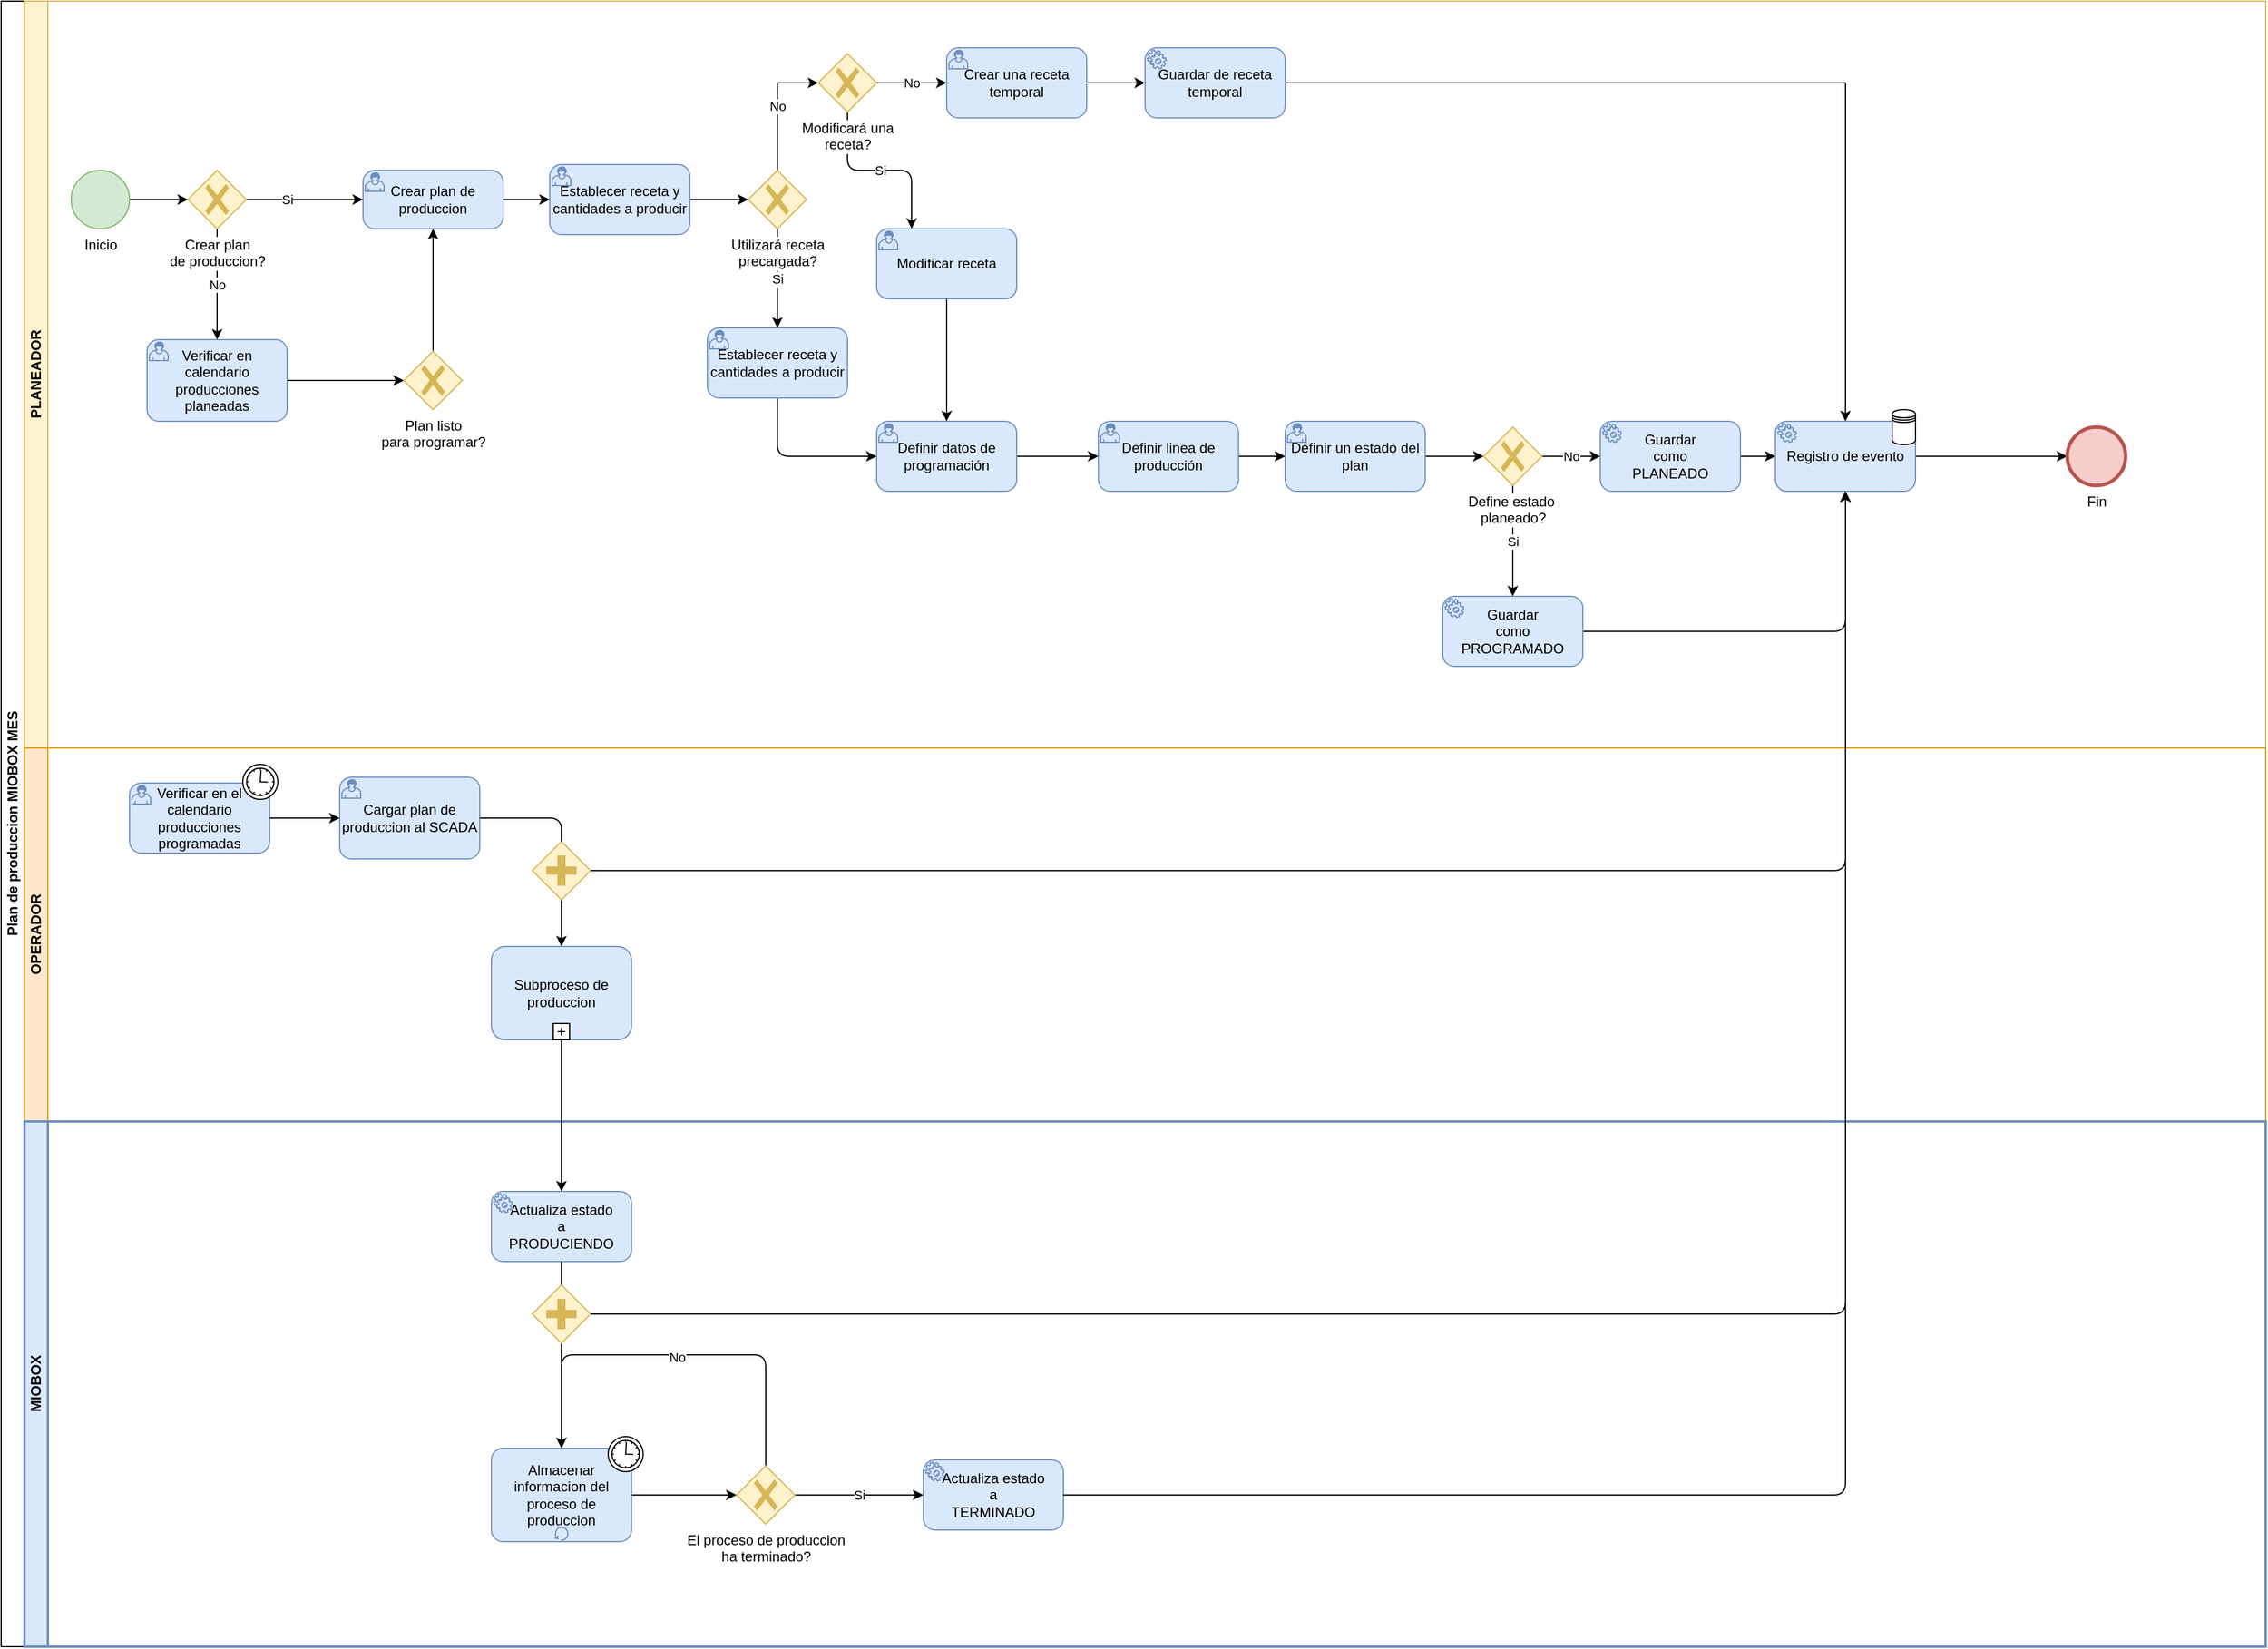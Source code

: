 <mxfile version="20.2.3" type="device" pages="2"><diagram name="PROD. CREAR" id="2a216829-ef6e-dabb-86c1-c78162f3ba2b"><mxGraphModel dx="3420" dy="1485" grid="1" gridSize="10" guides="1" tooltips="1" connect="1" arrows="1" fold="1" page="1" pageScale="1" pageWidth="2336" pageHeight="1654" background="none" math="0" shadow="0"><root><mxCell id="0"/><mxCell id="1" parent="0"/><mxCell id="P9UiUPnGAxaEYvt76but-6" value="Plan de produccion MIOBOX MES" style="swimlane;html=1;childLayout=stackLayout;resizeParent=1;resizeParentMax=0;horizontal=0;startSize=20;horizontalStack=0;strokeWidth=1;" parent="1" vertex="1"><mxGeometry x="120" y="80" width="1940" height="1410" as="geometry"/></mxCell><mxCell id="P9UiUPnGAxaEYvt76but-7" value="PLANEADOR" style="swimlane;html=1;startSize=20;horizontal=0;strokeWidth=1;fillColor=#fff2cc;strokeColor=#d6b656;" parent="P9UiUPnGAxaEYvt76but-6" vertex="1"><mxGeometry x="20" width="1920" height="640" as="geometry"/></mxCell><mxCell id="P9UiUPnGAxaEYvt76but-23" style="edgeStyle=orthogonalEdgeStyle;rounded=0;orthogonalLoop=1;jettySize=auto;html=1;entryX=0;entryY=0.5;entryDx=0;entryDy=0;entryPerimeter=0;" parent="P9UiUPnGAxaEYvt76but-7" source="P9UiUPnGAxaEYvt76but-15" target="P9UiUPnGAxaEYvt76but-20" edge="1"><mxGeometry relative="1" as="geometry"/></mxCell><mxCell id="P9UiUPnGAxaEYvt76but-15" value="Inicio" style="points=[[0.145,0.145,0],[0.5,0,0],[0.855,0.145,0],[1,0.5,0],[0.855,0.855,0],[0.5,1,0],[0.145,0.855,0],[0,0.5,0]];shape=mxgraph.bpmn.event;html=1;verticalLabelPosition=bottom;labelBackgroundColor=#ffffff;verticalAlign=top;align=center;perimeter=ellipsePerimeter;outlineConnect=0;aspect=fixed;outline=standard;symbol=general;strokeWidth=1;fillColor=#d5e8d4;strokeColor=#82b366;" parent="P9UiUPnGAxaEYvt76but-7" vertex="1"><mxGeometry x="40" y="145" width="50" height="50" as="geometry"/></mxCell><mxCell id="P9UiUPnGAxaEYvt76but-33" style="edgeStyle=orthogonalEdgeStyle;rounded=0;orthogonalLoop=1;jettySize=auto;html=1;entryX=0;entryY=0.5;entryDx=0;entryDy=0;entryPerimeter=0;" parent="P9UiUPnGAxaEYvt76but-7" source="P9UiUPnGAxaEYvt76but-14" target="P9UiUPnGAxaEYvt76but-32" edge="1"><mxGeometry relative="1" as="geometry"/></mxCell><mxCell id="P9UiUPnGAxaEYvt76but-14" value="Crear plan de produccion" style="points=[[0.25,0,0],[0.5,0,0],[0.75,0,0],[1,0.25,0],[1,0.5,0],[1,0.75,0],[0.75,1,0],[0.5,1,0],[0.25,1,0],[0,0.75,0],[0,0.5,0],[0,0.25,0]];shape=mxgraph.bpmn.task;whiteSpace=wrap;rectStyle=rounded;size=10;taskMarker=user;strokeWidth=1;fillColor=#dae8fc;strokeColor=#6c8ebf;" parent="P9UiUPnGAxaEYvt76but-7" vertex="1"><mxGeometry x="290" y="145" width="120" height="50" as="geometry"/></mxCell><mxCell id="P9UiUPnGAxaEYvt76but-28" style="edgeStyle=orthogonalEdgeStyle;rounded=0;orthogonalLoop=1;jettySize=auto;html=1;entryX=0;entryY=0.5;entryDx=0;entryDy=0;entryPerimeter=0;" parent="P9UiUPnGAxaEYvt76but-7" source="P9UiUPnGAxaEYvt76but-18" target="P9UiUPnGAxaEYvt76but-27" edge="1"><mxGeometry relative="1" as="geometry"/></mxCell><mxCell id="P9UiUPnGAxaEYvt76but-18" value="Verificar en calendario producciones planeadas" style="points=[[0.25,0,0],[0.5,0,0],[0.75,0,0],[1,0.25,0],[1,0.5,0],[1,0.75,0],[0.75,1,0],[0.5,1,0],[0.25,1,0],[0,0.75,0],[0,0.5,0],[0,0.25,0]];shape=mxgraph.bpmn.task;whiteSpace=wrap;rectStyle=rounded;size=10;taskMarker=user;strokeWidth=1;fillColor=#dae8fc;strokeColor=#6c8ebf;" parent="P9UiUPnGAxaEYvt76but-7" vertex="1"><mxGeometry x="105" y="290" width="120" height="70" as="geometry"/></mxCell><mxCell id="P9UiUPnGAxaEYvt76but-24" value="No" style="edgeStyle=orthogonalEdgeStyle;rounded=0;orthogonalLoop=1;jettySize=auto;html=1;" parent="P9UiUPnGAxaEYvt76but-7" source="P9UiUPnGAxaEYvt76but-20" target="P9UiUPnGAxaEYvt76but-18" edge="1"><mxGeometry relative="1" as="geometry"/></mxCell><mxCell id="P9UiUPnGAxaEYvt76but-25" style="edgeStyle=orthogonalEdgeStyle;rounded=0;orthogonalLoop=1;jettySize=auto;html=1;" parent="P9UiUPnGAxaEYvt76but-7" source="P9UiUPnGAxaEYvt76but-20" target="P9UiUPnGAxaEYvt76but-14" edge="1"><mxGeometry relative="1" as="geometry"/></mxCell><mxCell id="P9UiUPnGAxaEYvt76but-26" value="Si" style="edgeLabel;html=1;align=center;verticalAlign=middle;resizable=0;points=[];" parent="P9UiUPnGAxaEYvt76but-25" vertex="1" connectable="0"><mxGeometry x="-0.31" y="1" relative="1" as="geometry"><mxPoint y="1" as="offset"/></mxGeometry></mxCell><mxCell id="P9UiUPnGAxaEYvt76but-20" value="Crear plan &lt;br&gt;de produccion?" style="points=[[0.25,0.25,0],[0.5,0,0],[0.75,0.25,0],[1,0.5,0],[0.75,0.75,0],[0.5,1,0],[0.25,0.75,0],[0,0.5,0]];shape=mxgraph.bpmn.gateway2;html=1;verticalLabelPosition=bottom;labelBackgroundColor=#ffffff;verticalAlign=top;align=center;perimeter=rhombusPerimeter;outlineConnect=0;outline=none;symbol=none;gwType=exclusive;strokeWidth=1;fillColor=#fff2cc;strokeColor=#d6b656;" parent="P9UiUPnGAxaEYvt76but-7" vertex="1"><mxGeometry x="140" y="145" width="50" height="50" as="geometry"/></mxCell><mxCell id="P9UiUPnGAxaEYvt76but-31" style="edgeStyle=orthogonalEdgeStyle;rounded=0;orthogonalLoop=1;jettySize=auto;html=1;" parent="P9UiUPnGAxaEYvt76but-7" source="P9UiUPnGAxaEYvt76but-27" target="P9UiUPnGAxaEYvt76but-14" edge="1"><mxGeometry relative="1" as="geometry"/></mxCell><mxCell id="P9UiUPnGAxaEYvt76but-27" value="Plan listo &lt;br&gt;para programar?" style="points=[[0.25,0.25,0],[0.5,0,0],[0.75,0.25,0],[1,0.5,0],[0.75,0.75,0],[0.5,1,0],[0.25,0.75,0],[0,0.5,0]];shape=mxgraph.bpmn.gateway2;html=1;verticalLabelPosition=bottom;labelBackgroundColor=#ffffff;verticalAlign=top;align=center;perimeter=rhombusPerimeter;outlineConnect=0;outline=none;symbol=none;gwType=exclusive;strokeWidth=1;fillColor=#fff2cc;strokeColor=#d6b656;" parent="P9UiUPnGAxaEYvt76but-7" vertex="1"><mxGeometry x="325" y="300" width="50" height="50" as="geometry"/></mxCell><mxCell id="P9UiUPnGAxaEYvt76but-35" style="edgeStyle=orthogonalEdgeStyle;rounded=0;orthogonalLoop=1;jettySize=auto;html=1;entryX=0;entryY=0.5;entryDx=0;entryDy=0;entryPerimeter=0;" parent="P9UiUPnGAxaEYvt76but-7" source="P9UiUPnGAxaEYvt76but-32" target="P9UiUPnGAxaEYvt76but-34" edge="1"><mxGeometry relative="1" as="geometry"/></mxCell><mxCell id="P9UiUPnGAxaEYvt76but-32" value="Establecer receta y cantidades a producir" style="points=[[0.25,0,0],[0.5,0,0],[0.75,0,0],[1,0.25,0],[1,0.5,0],[1,0.75,0],[0.75,1,0],[0.5,1,0],[0.25,1,0],[0,0.75,0],[0,0.5,0],[0,0.25,0]];shape=mxgraph.bpmn.task;whiteSpace=wrap;rectStyle=rounded;size=10;taskMarker=user;strokeWidth=1;fillColor=#dae8fc;strokeColor=#6c8ebf;" parent="P9UiUPnGAxaEYvt76but-7" vertex="1"><mxGeometry x="450" y="140" width="120" height="60" as="geometry"/></mxCell><mxCell id="P9UiUPnGAxaEYvt76but-38" value="No" style="edgeStyle=orthogonalEdgeStyle;rounded=0;orthogonalLoop=1;jettySize=auto;html=1;entryX=0;entryY=0.5;entryDx=0;entryDy=0;entryPerimeter=0;" parent="P9UiUPnGAxaEYvt76but-7" source="P9UiUPnGAxaEYvt76but-34" target="P9UiUPnGAxaEYvt76but-37" edge="1"><mxGeometry relative="1" as="geometry"><Array as="points"><mxPoint x="645" y="70"/></Array></mxGeometry></mxCell><mxCell id="P9UiUPnGAxaEYvt76but-39" value="Si" style="edgeStyle=orthogonalEdgeStyle;rounded=0;orthogonalLoop=1;jettySize=auto;html=1;" parent="P9UiUPnGAxaEYvt76but-7" source="P9UiUPnGAxaEYvt76but-34" target="P9UiUPnGAxaEYvt76but-36" edge="1"><mxGeometry relative="1" as="geometry"/></mxCell><mxCell id="P9UiUPnGAxaEYvt76but-34" value="Utilizará receta&lt;br&gt;precargada?" style="points=[[0.25,0.25,0],[0.5,0,0],[0.75,0.25,0],[1,0.5,0],[0.75,0.75,0],[0.5,1,0],[0.25,0.75,0],[0,0.5,0]];shape=mxgraph.bpmn.gateway2;html=1;verticalLabelPosition=bottom;labelBackgroundColor=#ffffff;verticalAlign=top;align=center;perimeter=rhombusPerimeter;outlineConnect=0;outline=none;symbol=none;gwType=exclusive;strokeWidth=1;fillColor=#fff2cc;strokeColor=#d6b656;" parent="P9UiUPnGAxaEYvt76but-7" vertex="1"><mxGeometry x="620" y="145" width="50" height="50" as="geometry"/></mxCell><mxCell id="P9UiUPnGAxaEYvt76but-79" style="edgeStyle=orthogonalEdgeStyle;rounded=1;orthogonalLoop=1;jettySize=auto;html=1;entryX=0;entryY=0.5;entryDx=0;entryDy=0;entryPerimeter=0;exitX=0.5;exitY=1;exitDx=0;exitDy=0;exitPerimeter=0;" parent="P9UiUPnGAxaEYvt76but-7" source="P9UiUPnGAxaEYvt76but-36" target="P9UiUPnGAxaEYvt76but-78" edge="1"><mxGeometry relative="1" as="geometry"/></mxCell><mxCell id="P9UiUPnGAxaEYvt76but-36" value="Establecer receta y cantidades a producir" style="points=[[0.25,0,0],[0.5,0,0],[0.75,0,0],[1,0.25,0],[1,0.5,0],[1,0.75,0],[0.75,1,0],[0.5,1,0],[0.25,1,0],[0,0.75,0],[0,0.5,0],[0,0.25,0]];shape=mxgraph.bpmn.task;whiteSpace=wrap;rectStyle=rounded;size=10;taskMarker=user;strokeWidth=1;fillColor=#dae8fc;strokeColor=#6c8ebf;" parent="P9UiUPnGAxaEYvt76but-7" vertex="1"><mxGeometry x="585" y="280" width="120" height="60" as="geometry"/></mxCell><mxCell id="P9UiUPnGAxaEYvt76but-41" value="No" style="edgeStyle=orthogonalEdgeStyle;rounded=0;orthogonalLoop=1;jettySize=auto;html=1;entryX=0;entryY=0.5;entryDx=0;entryDy=0;entryPerimeter=0;" parent="P9UiUPnGAxaEYvt76but-7" source="P9UiUPnGAxaEYvt76but-37" target="P9UiUPnGAxaEYvt76but-40" edge="1"><mxGeometry relative="1" as="geometry"/></mxCell><mxCell id="P9UiUPnGAxaEYvt76but-47" value="Si" style="edgeStyle=orthogonalEdgeStyle;rounded=1;orthogonalLoop=1;jettySize=auto;html=1;entryX=0.25;entryY=0;entryDx=0;entryDy=0;entryPerimeter=0;" parent="P9UiUPnGAxaEYvt76but-7" source="P9UiUPnGAxaEYvt76but-37" target="P9UiUPnGAxaEYvt76but-46" edge="1"><mxGeometry relative="1" as="geometry"/></mxCell><mxCell id="P9UiUPnGAxaEYvt76but-37" value="Modificará una&lt;br&gt;receta?" style="points=[[0.25,0.25,0],[0.5,0,0],[0.75,0.25,0],[1,0.5,0],[0.75,0.75,0],[0.5,1,0],[0.25,0.75,0],[0,0.5,0]];shape=mxgraph.bpmn.gateway2;html=1;verticalLabelPosition=bottom;labelBackgroundColor=#ffffff;verticalAlign=top;align=center;perimeter=rhombusPerimeter;outlineConnect=0;outline=none;symbol=none;gwType=exclusive;strokeWidth=1;fillColor=#fff2cc;strokeColor=#d6b656;" parent="P9UiUPnGAxaEYvt76but-7" vertex="1"><mxGeometry x="680" y="45" width="50" height="50" as="geometry"/></mxCell><mxCell id="P9UiUPnGAxaEYvt76but-43" style="edgeStyle=orthogonalEdgeStyle;rounded=0;orthogonalLoop=1;jettySize=auto;html=1;entryX=0;entryY=0.5;entryDx=0;entryDy=0;entryPerimeter=0;" parent="P9UiUPnGAxaEYvt76but-7" source="P9UiUPnGAxaEYvt76but-40" target="P9UiUPnGAxaEYvt76but-42" edge="1"><mxGeometry relative="1" as="geometry"/></mxCell><mxCell id="P9UiUPnGAxaEYvt76but-40" value="Crear una receta temporal" style="points=[[0.25,0,0],[0.5,0,0],[0.75,0,0],[1,0.25,0],[1,0.5,0],[1,0.75,0],[0.75,1,0],[0.5,1,0],[0.25,1,0],[0,0.75,0],[0,0.5,0],[0,0.25,0]];shape=mxgraph.bpmn.task;whiteSpace=wrap;rectStyle=rounded;size=10;taskMarker=user;strokeWidth=1;fillColor=#dae8fc;strokeColor=#6c8ebf;" parent="P9UiUPnGAxaEYvt76but-7" vertex="1"><mxGeometry x="790" y="40" width="120" height="60" as="geometry"/></mxCell><mxCell id="P9UiUPnGAxaEYvt76but-45" style="edgeStyle=orthogonalEdgeStyle;rounded=0;orthogonalLoop=1;jettySize=auto;html=1;entryX=0.5;entryY=0;entryDx=0;entryDy=0;entryPerimeter=0;" parent="P9UiUPnGAxaEYvt76but-7" source="P9UiUPnGAxaEYvt76but-42" target="P9UiUPnGAxaEYvt76but-88" edge="1"><mxGeometry relative="1" as="geometry"><mxPoint x="1130" y="70" as="targetPoint"/></mxGeometry></mxCell><mxCell id="P9UiUPnGAxaEYvt76but-42" value="Guardar de receta temporal" style="points=[[0.25,0,0],[0.5,0,0],[0.75,0,0],[1,0.25,0],[1,0.5,0],[1,0.75,0],[0.75,1,0],[0.5,1,0],[0.25,1,0],[0,0.75,0],[0,0.5,0],[0,0.25,0]];shape=mxgraph.bpmn.task;whiteSpace=wrap;rectStyle=rounded;size=10;taskMarker=service;strokeWidth=1;fillColor=#dae8fc;strokeColor=#6c8ebf;" parent="P9UiUPnGAxaEYvt76but-7" vertex="1"><mxGeometry x="960" y="40" width="120" height="60" as="geometry"/></mxCell><mxCell id="P9UiUPnGAxaEYvt76but-80" style="edgeStyle=orthogonalEdgeStyle;rounded=1;orthogonalLoop=1;jettySize=auto;html=1;entryX=0.5;entryY=0;entryDx=0;entryDy=0;entryPerimeter=0;" parent="P9UiUPnGAxaEYvt76but-7" source="P9UiUPnGAxaEYvt76but-46" target="P9UiUPnGAxaEYvt76but-78" edge="1"><mxGeometry relative="1" as="geometry"/></mxCell><mxCell id="P9UiUPnGAxaEYvt76but-46" value="Modificar receta" style="points=[[0.25,0,0],[0.5,0,0],[0.75,0,0],[1,0.25,0],[1,0.5,0],[1,0.75,0],[0.75,1,0],[0.5,1,0],[0.25,1,0],[0,0.75,0],[0,0.5,0],[0,0.25,0]];shape=mxgraph.bpmn.task;whiteSpace=wrap;rectStyle=rounded;size=10;taskMarker=user;strokeWidth=1;fillColor=#dae8fc;strokeColor=#6c8ebf;" parent="P9UiUPnGAxaEYvt76but-7" vertex="1"><mxGeometry x="730" y="195" width="120" height="60" as="geometry"/></mxCell><mxCell id="P9UiUPnGAxaEYvt76but-82" style="edgeStyle=orthogonalEdgeStyle;rounded=1;orthogonalLoop=1;jettySize=auto;html=1;entryX=0;entryY=0.5;entryDx=0;entryDy=0;entryPerimeter=0;" parent="P9UiUPnGAxaEYvt76but-7" source="P9UiUPnGAxaEYvt76but-78" target="P9UiUPnGAxaEYvt76but-81" edge="1"><mxGeometry relative="1" as="geometry"/></mxCell><mxCell id="P9UiUPnGAxaEYvt76but-78" value="Definir datos de programación" style="points=[[0.25,0,0],[0.5,0,0],[0.75,0,0],[1,0.25,0],[1,0.5,0],[1,0.75,0],[0.75,1,0],[0.5,1,0],[0.25,1,0],[0,0.75,0],[0,0.5,0],[0,0.25,0]];shape=mxgraph.bpmn.task;whiteSpace=wrap;rectStyle=rounded;size=10;taskMarker=user;strokeWidth=1;fillColor=#dae8fc;strokeColor=#6c8ebf;" parent="P9UiUPnGAxaEYvt76but-7" vertex="1"><mxGeometry x="730" y="360" width="120" height="60" as="geometry"/></mxCell><mxCell id="P9UiUPnGAxaEYvt76but-84" style="edgeStyle=orthogonalEdgeStyle;rounded=1;orthogonalLoop=1;jettySize=auto;html=1;entryX=0;entryY=0.5;entryDx=0;entryDy=0;entryPerimeter=0;" parent="P9UiUPnGAxaEYvt76but-7" source="P9UiUPnGAxaEYvt76but-81" target="P9UiUPnGAxaEYvt76but-83" edge="1"><mxGeometry relative="1" as="geometry"/></mxCell><mxCell id="P9UiUPnGAxaEYvt76but-81" value="Definir linea de producción" style="points=[[0.25,0,0],[0.5,0,0],[0.75,0,0],[1,0.25,0],[1,0.5,0],[1,0.75,0],[0.75,1,0],[0.5,1,0],[0.25,1,0],[0,0.75,0],[0,0.5,0],[0,0.25,0]];shape=mxgraph.bpmn.task;whiteSpace=wrap;rectStyle=rounded;size=10;taskMarker=user;strokeWidth=1;fillColor=#dae8fc;strokeColor=#6c8ebf;" parent="P9UiUPnGAxaEYvt76but-7" vertex="1"><mxGeometry x="920" y="360" width="120" height="60" as="geometry"/></mxCell><mxCell id="P9UiUPnGAxaEYvt76but-86" style="edgeStyle=orthogonalEdgeStyle;rounded=1;orthogonalLoop=1;jettySize=auto;html=1;entryX=0;entryY=0.5;entryDx=0;entryDy=0;entryPerimeter=0;" parent="P9UiUPnGAxaEYvt76but-7" source="P9UiUPnGAxaEYvt76but-83" target="P9UiUPnGAxaEYvt76but-85" edge="1"><mxGeometry relative="1" as="geometry"/></mxCell><mxCell id="P9UiUPnGAxaEYvt76but-83" value="Definir un estado del plan" style="points=[[0.25,0,0],[0.5,0,0],[0.75,0,0],[1,0.25,0],[1,0.5,0],[1,0.75,0],[0.75,1,0],[0.5,1,0],[0.25,1,0],[0,0.75,0],[0,0.5,0],[0,0.25,0]];shape=mxgraph.bpmn.task;whiteSpace=wrap;rectStyle=rounded;size=10;taskMarker=user;strokeWidth=1;fillColor=#dae8fc;strokeColor=#6c8ebf;" parent="P9UiUPnGAxaEYvt76but-7" vertex="1"><mxGeometry x="1080" y="360" width="120" height="60" as="geometry"/></mxCell><mxCell id="P9UiUPnGAxaEYvt76but-89" value="No" style="edgeStyle=orthogonalEdgeStyle;rounded=1;orthogonalLoop=1;jettySize=auto;html=1;entryX=0;entryY=0.5;entryDx=0;entryDy=0;entryPerimeter=0;" parent="P9UiUPnGAxaEYvt76but-7" source="P9UiUPnGAxaEYvt76but-85" target="P9UiUPnGAxaEYvt76but-87" edge="1"><mxGeometry relative="1" as="geometry"/></mxCell><mxCell id="P9UiUPnGAxaEYvt76but-132" value="Si" style="edgeStyle=orthogonalEdgeStyle;rounded=1;orthogonalLoop=1;jettySize=auto;html=1;" parent="P9UiUPnGAxaEYvt76but-7" source="P9UiUPnGAxaEYvt76but-85" target="P9UiUPnGAxaEYvt76but-131" edge="1"><mxGeometry relative="1" as="geometry"/></mxCell><mxCell id="P9UiUPnGAxaEYvt76but-85" value="Define estado&amp;nbsp;&lt;br&gt;planeado?" style="points=[[0.25,0.25,0],[0.5,0,0],[0.75,0.25,0],[1,0.5,0],[0.75,0.75,0],[0.5,1,0],[0.25,0.75,0],[0,0.5,0]];shape=mxgraph.bpmn.gateway2;html=1;verticalLabelPosition=bottom;labelBackgroundColor=#ffffff;verticalAlign=top;align=center;perimeter=rhombusPerimeter;outlineConnect=0;outline=none;symbol=none;gwType=exclusive;strokeWidth=1;fillColor=#fff2cc;strokeColor=#d6b656;" parent="P9UiUPnGAxaEYvt76but-7" vertex="1"><mxGeometry x="1250" y="365" width="50" height="50" as="geometry"/></mxCell><mxCell id="P9UiUPnGAxaEYvt76but-90" style="edgeStyle=orthogonalEdgeStyle;rounded=1;orthogonalLoop=1;jettySize=auto;html=1;entryX=0;entryY=0.5;entryDx=0;entryDy=0;entryPerimeter=0;" parent="P9UiUPnGAxaEYvt76but-7" source="P9UiUPnGAxaEYvt76but-87" target="P9UiUPnGAxaEYvt76but-88" edge="1"><mxGeometry relative="1" as="geometry"/></mxCell><mxCell id="P9UiUPnGAxaEYvt76but-87" value="Guardar &#10;como&#10;PLANEADO" style="points=[[0.25,0,0],[0.5,0,0],[0.75,0,0],[1,0.25,0],[1,0.5,0],[1,0.75,0],[0.75,1,0],[0.5,1,0],[0.25,1,0],[0,0.75,0],[0,0.5,0],[0,0.25,0]];shape=mxgraph.bpmn.task;whiteSpace=wrap;rectStyle=rounded;size=10;taskMarker=service;strokeWidth=1;fillColor=#dae8fc;strokeColor=#6c8ebf;" parent="P9UiUPnGAxaEYvt76but-7" vertex="1"><mxGeometry x="1350" y="360" width="120" height="60" as="geometry"/></mxCell><mxCell id="P9UiUPnGAxaEYvt76but-137" style="edgeStyle=orthogonalEdgeStyle;rounded=1;orthogonalLoop=1;jettySize=auto;html=1;entryX=0;entryY=0.5;entryDx=0;entryDy=0;entryPerimeter=0;" parent="P9UiUPnGAxaEYvt76but-7" source="P9UiUPnGAxaEYvt76but-88" target="P9UiUPnGAxaEYvt76but-136" edge="1"><mxGeometry relative="1" as="geometry"/></mxCell><mxCell id="P9UiUPnGAxaEYvt76but-133" style="edgeStyle=orthogonalEdgeStyle;rounded=1;orthogonalLoop=1;jettySize=auto;html=1;entryX=0.5;entryY=1;entryDx=0;entryDy=0;entryPerimeter=0;" parent="P9UiUPnGAxaEYvt76but-7" source="P9UiUPnGAxaEYvt76but-131" target="P9UiUPnGAxaEYvt76but-88" edge="1"><mxGeometry relative="1" as="geometry"/></mxCell><mxCell id="P9UiUPnGAxaEYvt76but-131" value="Guardar &#10;como&#10;PROGRAMADO" style="points=[[0.25,0,0],[0.5,0,0],[0.75,0,0],[1,0.25,0],[1,0.5,0],[1,0.75,0],[0.75,1,0],[0.5,1,0],[0.25,1,0],[0,0.75,0],[0,0.5,0],[0,0.25,0]];shape=mxgraph.bpmn.task;whiteSpace=wrap;rectStyle=rounded;size=10;taskMarker=service;strokeWidth=1;fillColor=#dae8fc;strokeColor=#6c8ebf;" parent="P9UiUPnGAxaEYvt76but-7" vertex="1"><mxGeometry x="1215" y="510" width="120" height="60" as="geometry"/></mxCell><mxCell id="P9UiUPnGAxaEYvt76but-136" value="Fin" style="points=[[0.145,0.145,0],[0.5,0,0],[0.855,0.145,0],[1,0.5,0],[0.855,0.855,0],[0.5,1,0],[0.145,0.855,0],[0,0.5,0]];shape=mxgraph.bpmn.event;html=1;verticalLabelPosition=bottom;labelBackgroundColor=#ffffff;verticalAlign=top;align=center;perimeter=ellipsePerimeter;outlineConnect=0;aspect=fixed;outline=end;symbol=terminate2;strokeWidth=1;fillColor=#f8cecc;strokeColor=#b85450;" parent="P9UiUPnGAxaEYvt76but-7" vertex="1"><mxGeometry x="1750" y="365" width="50" height="50" as="geometry"/></mxCell><mxCell id="P9UiUPnGAxaEYvt76but-160" value="" style="group" parent="P9UiUPnGAxaEYvt76but-7" vertex="1" connectable="0"><mxGeometry x="1500" y="350" width="120" height="70" as="geometry"/></mxCell><mxCell id="P9UiUPnGAxaEYvt76but-88" value="Registro de evento" style="points=[[0.25,0,0],[0.5,0,0],[0.75,0,0],[1,0.25,0],[1,0.5,0],[1,0.75,0],[0.75,1,0],[0.5,1,0],[0.25,1,0],[0,0.75,0],[0,0.5,0],[0,0.25,0]];shape=mxgraph.bpmn.task;whiteSpace=wrap;rectStyle=rounded;size=10;taskMarker=service;strokeWidth=1;fillColor=#dae8fc;strokeColor=#6c8ebf;" parent="P9UiUPnGAxaEYvt76but-160" vertex="1"><mxGeometry y="10" width="120" height="60" as="geometry"/></mxCell><mxCell id="P9UiUPnGAxaEYvt76but-138" value="" style="shape=datastore;whiteSpace=wrap;html=1;labelPosition=center;verticalLabelPosition=bottom;align=center;verticalAlign=top;strokeWidth=1;" parent="P9UiUPnGAxaEYvt76but-160" vertex="1"><mxGeometry x="100" width="20" height="30" as="geometry"/></mxCell><mxCell id="P9UiUPnGAxaEYvt76but-8" value="OPERADOR" style="swimlane;html=1;startSize=20;horizontal=0;strokeWidth=1;fillColor=#ffe6cc;strokeColor=#d79b00;" parent="P9UiUPnGAxaEYvt76but-6" vertex="1"><mxGeometry x="20" y="640" width="1920" height="320" as="geometry"/></mxCell><mxCell id="P9UiUPnGAxaEYvt76but-143" value="" style="group" parent="P9UiUPnGAxaEYvt76but-8" vertex="1" connectable="0"><mxGeometry x="90" y="14" width="127" height="76" as="geometry"/></mxCell><mxCell id="P9UiUPnGAxaEYvt76but-135" value="Verificar en el calendario producciones programadas" style="points=[[0.25,0,0],[0.5,0,0],[0.75,0,0],[1,0.25,0],[1,0.5,0],[1,0.75,0],[0.75,1,0],[0.5,1,0],[0.25,1,0],[0,0.75,0],[0,0.5,0],[0,0.25,0]];shape=mxgraph.bpmn.task;whiteSpace=wrap;rectStyle=rounded;size=10;taskMarker=user;strokeWidth=1;fillColor=#dae8fc;strokeColor=#6c8ebf;" parent="P9UiUPnGAxaEYvt76but-143" vertex="1"><mxGeometry y="16" width="120" height="60" as="geometry"/></mxCell><mxCell id="P9UiUPnGAxaEYvt76but-142" value="" style="points=[[0.145,0.145,0],[0.5,0,0],[0.855,0.145,0],[1,0.5,0],[0.855,0.855,0],[0.5,1,0],[0.145,0.855,0],[0,0.5,0]];shape=mxgraph.bpmn.event;html=1;verticalLabelPosition=bottom;labelBackgroundColor=#ffffff;verticalAlign=top;align=center;perimeter=ellipsePerimeter;outlineConnect=0;aspect=fixed;outline=standard;symbol=timer;strokeWidth=1;" parent="P9UiUPnGAxaEYvt76but-143" vertex="1"><mxGeometry x="97" width="30" height="30" as="geometry"/></mxCell><mxCell id="P9UiUPnGAxaEYvt76but-148" value="Cargar plan de produccion al SCADA" style="points=[[0.25,0,0],[0.5,0,0],[0.75,0,0],[1,0.25,0],[1,0.5,0],[1,0.75,0],[0.75,1,0],[0.5,1,0],[0.25,1,0],[0,0.75,0],[0,0.5,0],[0,0.25,0]];shape=mxgraph.bpmn.task;whiteSpace=wrap;rectStyle=rounded;size=10;taskMarker=user;strokeWidth=1;fillColor=#dae8fc;strokeColor=#6c8ebf;" parent="P9UiUPnGAxaEYvt76but-8" vertex="1"><mxGeometry x="270" y="25" width="120" height="70" as="geometry"/></mxCell><mxCell id="P9UiUPnGAxaEYvt76but-149" style="edgeStyle=orthogonalEdgeStyle;rounded=1;orthogonalLoop=1;jettySize=auto;html=1;entryX=0;entryY=0.5;entryDx=0;entryDy=0;entryPerimeter=0;" parent="P9UiUPnGAxaEYvt76but-8" source="P9UiUPnGAxaEYvt76but-135" target="P9UiUPnGAxaEYvt76but-148" edge="1"><mxGeometry relative="1" as="geometry"/></mxCell><mxCell id="P9UiUPnGAxaEYvt76but-151" value="" style="edgeStyle=orthogonalEdgeStyle;rounded=1;orthogonalLoop=1;jettySize=auto;html=1;entryX=0.5;entryY=0;entryDx=0;entryDy=0;startArrow=none;" parent="P9UiUPnGAxaEYvt76but-8" source="P9UiUPnGAxaEYvt76but-5" target="P9UiUPnGAxaEYvt76but-153" edge="1"><mxGeometry relative="1" as="geometry"><mxPoint x="460" y="150" as="targetPoint"/></mxGeometry></mxCell><mxCell id="P9UiUPnGAxaEYvt76but-153" value="Subproceso de produccion" style="html=1;whiteSpace=wrap;rounded=1;fillColor=#dae8fc;strokeColor=#6c8ebf;" parent="P9UiUPnGAxaEYvt76but-8" vertex="1"><mxGeometry x="400" y="170" width="120" height="80" as="geometry"/></mxCell><mxCell id="P9UiUPnGAxaEYvt76but-154" value="" style="html=1;shape=plus;" parent="P9UiUPnGAxaEYvt76but-153" vertex="1"><mxGeometry x="0.5" y="1" width="14" height="14" relative="1" as="geometry"><mxPoint x="-7" y="-14" as="offset"/></mxGeometry></mxCell><mxCell id="P9UiUPnGAxaEYvt76but-5" value="" style="points=[[0.25,0.25,0],[0.5,0,0],[0.75,0.25,0],[1,0.5,0],[0.75,0.75,0],[0.5,1,0],[0.25,0.75,0],[0,0.5,0]];shape=mxgraph.bpmn.gateway2;html=1;verticalLabelPosition=bottom;labelBackgroundColor=#ffffff;verticalAlign=top;align=center;perimeter=rhombusPerimeter;outlineConnect=0;outline=none;symbol=none;gwType=parallel;strokeWidth=1;fillColor=#fff2cc;strokeColor=#d6b656;" parent="P9UiUPnGAxaEYvt76but-8" vertex="1"><mxGeometry x="435" y="80" width="50" height="50" as="geometry"/></mxCell><mxCell id="P9UiUPnGAxaEYvt76but-155" value="" style="edgeStyle=orthogonalEdgeStyle;rounded=1;orthogonalLoop=1;jettySize=auto;html=1;entryX=0.5;entryY=0;entryDx=0;entryDy=0;endArrow=none;" parent="P9UiUPnGAxaEYvt76but-8" source="P9UiUPnGAxaEYvt76but-148" target="P9UiUPnGAxaEYvt76but-5" edge="1"><mxGeometry relative="1" as="geometry"><mxPoint x="540" y="-249.941" as="sourcePoint"/><mxPoint x="610" y="-140" as="targetPoint"/></mxGeometry></mxCell><mxCell id="P9UiUPnGAxaEYvt76but-156" style="edgeStyle=orthogonalEdgeStyle;rounded=1;orthogonalLoop=1;jettySize=auto;html=1;entryX=0.5;entryY=1;entryDx=0;entryDy=0;entryPerimeter=0;" parent="P9UiUPnGAxaEYvt76but-6" source="P9UiUPnGAxaEYvt76but-5" target="P9UiUPnGAxaEYvt76but-88" edge="1"><mxGeometry relative="1" as="geometry"/></mxCell><mxCell id="P9UiUPnGAxaEYvt76but-161" value="MIOBOX" style="swimlane;html=1;startSize=20;fontStyle=1;collapsible=0;horizontal=0;swimlaneLine=1;swimlaneFillColor=none;strokeWidth=2;fillColor=#dae8fc;strokeColor=#6c8ebf;" parent="P9UiUPnGAxaEYvt76but-6" vertex="1"><mxGeometry x="20" y="960" width="1920" height="450" as="geometry"/></mxCell><mxCell id="P9UiUPnGAxaEYvt76but-164" style="edgeStyle=orthogonalEdgeStyle;rounded=1;orthogonalLoop=1;jettySize=auto;html=1;entryX=0;entryY=0.5;entryDx=0;entryDy=0;entryPerimeter=0;" parent="P9UiUPnGAxaEYvt76but-161" source="P9UiUPnGAxaEYvt76but-157" target="P9UiUPnGAxaEYvt76but-163" edge="1"><mxGeometry relative="1" as="geometry"/></mxCell><mxCell id="P9UiUPnGAxaEYvt76but-165" style="edgeStyle=orthogonalEdgeStyle;rounded=1;orthogonalLoop=1;jettySize=auto;html=1;entryX=0.5;entryY=0;entryDx=0;entryDy=0;entryPerimeter=0;exitX=0.5;exitY=0;exitDx=0;exitDy=0;exitPerimeter=0;" parent="P9UiUPnGAxaEYvt76but-161" source="P9UiUPnGAxaEYvt76but-163" target="P9UiUPnGAxaEYvt76but-157" edge="1"><mxGeometry relative="1" as="geometry"><Array as="points"><mxPoint x="635" y="200"/><mxPoint x="460" y="200"/></Array></mxGeometry></mxCell><mxCell id="P9UiUPnGAxaEYvt76but-166" value="No" style="edgeLabel;html=1;align=center;verticalAlign=middle;resizable=0;points=[];" parent="P9UiUPnGAxaEYvt76but-165" vertex="1" connectable="0"><mxGeometry x="-0.023" y="2" relative="1" as="geometry"><mxPoint as="offset"/></mxGeometry></mxCell><mxCell id="P9UiUPnGAxaEYvt76but-243" value="Si" style="edgeStyle=orthogonalEdgeStyle;rounded=1;orthogonalLoop=1;jettySize=auto;html=1;entryX=0;entryY=0.5;entryDx=0;entryDy=0;entryPerimeter=0;" parent="P9UiUPnGAxaEYvt76but-161" source="P9UiUPnGAxaEYvt76but-163" target="P9UiUPnGAxaEYvt76but-167" edge="1"><mxGeometry relative="1" as="geometry"/></mxCell><mxCell id="P9UiUPnGAxaEYvt76but-163" value="El proceso de produccion&lt;br&gt;ha terminado?" style="points=[[0.25,0.25,0],[0.5,0,0],[0.75,0.25,0],[1,0.5,0],[0.75,0.75,0],[0.5,1,0],[0.25,0.75,0],[0,0.5,0]];shape=mxgraph.bpmn.gateway2;html=1;verticalLabelPosition=bottom;labelBackgroundColor=#ffffff;verticalAlign=top;align=center;perimeter=rhombusPerimeter;outlineConnect=0;outline=none;symbol=none;gwType=exclusive;strokeWidth=1;fillColor=#fff2cc;strokeColor=#d6b656;" parent="P9UiUPnGAxaEYvt76but-161" vertex="1"><mxGeometry x="610" y="295" width="50" height="50" as="geometry"/></mxCell><mxCell id="P9UiUPnGAxaEYvt76but-167" value="Actualiza estado&#10;a&#10;TERMINADO" style="points=[[0.25,0,0],[0.5,0,0],[0.75,0,0],[1,0.25,0],[1,0.5,0],[1,0.75,0],[0.75,1,0],[0.5,1,0],[0.25,1,0],[0,0.75,0],[0,0.5,0],[0,0.25,0]];shape=mxgraph.bpmn.task;whiteSpace=wrap;rectStyle=rounded;size=10;taskMarker=service;strokeWidth=1;fillColor=#dae8fc;strokeColor=#6c8ebf;" parent="P9UiUPnGAxaEYvt76but-161" vertex="1"><mxGeometry x="770" y="290" width="120" height="60" as="geometry"/></mxCell><mxCell id="P9UiUPnGAxaEYvt76but-239" style="edgeStyle=orthogonalEdgeStyle;rounded=1;orthogonalLoop=1;jettySize=auto;html=1;entryX=0.5;entryY=0;entryDx=0;entryDy=0;entryPerimeter=0;startArrow=none;" parent="P9UiUPnGAxaEYvt76but-161" source="P9UiUPnGAxaEYvt76but-241" target="P9UiUPnGAxaEYvt76but-157" edge="1"><mxGeometry relative="1" as="geometry"/></mxCell><mxCell id="P9UiUPnGAxaEYvt76but-237" value="Actualiza estado&#10;a&#10;PRODUCIENDO" style="points=[[0.25,0,0],[0.5,0,0],[0.75,0,0],[1,0.25,0],[1,0.5,0],[1,0.75,0],[0.75,1,0],[0.5,1,0],[0.25,1,0],[0,0.75,0],[0,0.5,0],[0,0.25,0]];shape=mxgraph.bpmn.task;whiteSpace=wrap;rectStyle=rounded;size=10;taskMarker=service;strokeWidth=1;fillColor=#dae8fc;strokeColor=#6c8ebf;" parent="P9UiUPnGAxaEYvt76but-161" vertex="1"><mxGeometry x="400" y="60" width="120" height="60" as="geometry"/></mxCell><mxCell id="P9UiUPnGAxaEYvt76but-241" value="" style="points=[[0.25,0.25,0],[0.5,0,0],[0.75,0.25,0],[1,0.5,0],[0.75,0.75,0],[0.5,1,0],[0.25,0.75,0],[0,0.5,0]];shape=mxgraph.bpmn.gateway2;html=1;verticalLabelPosition=bottom;labelBackgroundColor=#ffffff;verticalAlign=top;align=center;perimeter=rhombusPerimeter;outlineConnect=0;outline=none;symbol=none;gwType=parallel;strokeWidth=1;fillColor=#fff2cc;strokeColor=#d6b656;" parent="P9UiUPnGAxaEYvt76but-161" vertex="1"><mxGeometry x="435" y="140" width="50" height="50" as="geometry"/></mxCell><mxCell id="P9UiUPnGAxaEYvt76but-242" value="" style="edgeStyle=orthogonalEdgeStyle;rounded=1;orthogonalLoop=1;jettySize=auto;html=1;entryX=0.5;entryY=0;entryDx=0;entryDy=0;entryPerimeter=0;endArrow=none;" parent="P9UiUPnGAxaEYvt76but-161" source="P9UiUPnGAxaEYvt76but-237" target="P9UiUPnGAxaEYvt76but-241" edge="1"><mxGeometry relative="1" as="geometry"><mxPoint x="610" y="160" as="sourcePoint"/><mxPoint x="610" y="280" as="targetPoint"/></mxGeometry></mxCell><mxCell id="P9UiUPnGAxaEYvt76but-246" value="" style="group" parent="P9UiUPnGAxaEYvt76but-161" vertex="1" connectable="0"><mxGeometry x="400" y="270" width="130" height="90" as="geometry"/></mxCell><mxCell id="P9UiUPnGAxaEYvt76but-157" value="Almacenar informacion del proceso de produccion" style="points=[[0.25,0,0],[0.5,0,0],[0.75,0,0],[1,0.25,0],[1,0.5,0],[1,0.75,0],[0.75,1,0],[0.5,1,0],[0.25,1,0],[0,0.75,0],[0,0.5,0],[0,0.25,0]];shape=mxgraph.bpmn.task;whiteSpace=wrap;rectStyle=rounded;size=10;taskMarker=abstract;isLoopStandard=1;strokeWidth=1;fillColor=#dae8fc;strokeColor=#6c8ebf;" parent="P9UiUPnGAxaEYvt76but-246" vertex="1"><mxGeometry y="10" width="120" height="80" as="geometry"/></mxCell><mxCell id="P9UiUPnGAxaEYvt76but-245" value="" style="points=[[0.145,0.145,0],[0.5,0,0],[0.855,0.145,0],[1,0.5,0],[0.855,0.855,0],[0.5,1,0],[0.145,0.855,0],[0,0.5,0]];shape=mxgraph.bpmn.event;html=1;verticalLabelPosition=bottom;labelBackgroundColor=#ffffff;verticalAlign=top;align=center;perimeter=ellipsePerimeter;outlineConnect=0;aspect=fixed;outline=standard;symbol=timer;strokeWidth=1;" parent="P9UiUPnGAxaEYvt76but-246" vertex="1"><mxGeometry x="100" width="30" height="30" as="geometry"/></mxCell><mxCell id="P9UiUPnGAxaEYvt76but-238" style="edgeStyle=orthogonalEdgeStyle;rounded=1;orthogonalLoop=1;jettySize=auto;html=1;entryX=0.5;entryY=0;entryDx=0;entryDy=0;entryPerimeter=0;" parent="P9UiUPnGAxaEYvt76but-6" source="P9UiUPnGAxaEYvt76but-153" target="P9UiUPnGAxaEYvt76but-237" edge="1"><mxGeometry relative="1" as="geometry"/></mxCell><mxCell id="P9UiUPnGAxaEYvt76but-240" style="edgeStyle=orthogonalEdgeStyle;rounded=1;orthogonalLoop=1;jettySize=auto;html=1;entryX=0.5;entryY=1;entryDx=0;entryDy=0;entryPerimeter=0;exitX=1;exitY=0.5;exitDx=0;exitDy=0;exitPerimeter=0;" parent="P9UiUPnGAxaEYvt76but-6" source="P9UiUPnGAxaEYvt76but-241" target="P9UiUPnGAxaEYvt76but-88" edge="1"><mxGeometry relative="1" as="geometry"/></mxCell><mxCell id="P9UiUPnGAxaEYvt76but-244" style="edgeStyle=orthogonalEdgeStyle;rounded=1;orthogonalLoop=1;jettySize=auto;html=1;entryX=0.5;entryY=1;entryDx=0;entryDy=0;entryPerimeter=0;" parent="P9UiUPnGAxaEYvt76but-6" source="P9UiUPnGAxaEYvt76but-167" target="P9UiUPnGAxaEYvt76but-88" edge="1"><mxGeometry relative="1" as="geometry"/></mxCell></root></mxGraphModel></diagram><diagram id="52VjOOfYJeBUQFCp_HfD" name="Página-2"><mxGraphModel dx="4560" dy="3634" grid="1" gridSize="10" guides="1" tooltips="1" connect="1" arrows="1" fold="1" page="1" pageScale="1" pageWidth="2336" pageHeight="1654" math="0" shadow="0"><root><mxCell id="0"/><mxCell id="1" parent="0"/><mxCell id="Wmu0Wc-_Iajqv-uVDVYJ-1" value="APROBACION DE ACTAS DE FINALIZACION DE PROYECTOS MIOBOX" style="swimlane;html=1;childLayout=stackLayout;resizeParent=1;resizeParentMax=0;horizontal=0;startSize=20;horizontalStack=0;strokeWidth=1;" vertex="1" parent="1"><mxGeometry x="120" y="70" width="2160" height="1390" as="geometry"/></mxCell><mxCell id="Wmu0Wc-_Iajqv-uVDVYJ-2" value="PLANEADOR O INGENIERO DE PROYECTO" style="swimlane;html=1;startSize=20;horizontal=0;strokeWidth=1;fillColor=#fff2cc;strokeColor=#d6b656;" vertex="1" parent="Wmu0Wc-_Iajqv-uVDVYJ-1"><mxGeometry x="20" width="2140" height="440" as="geometry"/></mxCell><mxCell id="Wmu0Wc-_Iajqv-uVDVYJ-3" style="edgeStyle=orthogonalEdgeStyle;rounded=0;orthogonalLoop=1;jettySize=auto;html=1;entryX=0;entryY=0.5;entryDx=0;entryDy=0;entryPerimeter=0;" edge="1" parent="Wmu0Wc-_Iajqv-uVDVYJ-2" source="Wmu0Wc-_Iajqv-uVDVYJ-4" target="Wmu0Wc-_Iajqv-uVDVYJ-12"><mxGeometry relative="1" as="geometry"/></mxCell><mxCell id="Wmu0Wc-_Iajqv-uVDVYJ-4" value="Inicio" style="points=[[0.145,0.145,0],[0.5,0,0],[0.855,0.145,0],[1,0.5,0],[0.855,0.855,0],[0.5,1,0],[0.145,0.855,0],[0,0.5,0]];shape=mxgraph.bpmn.event;html=1;verticalLabelPosition=bottom;labelBackgroundColor=#ffffff;verticalAlign=top;align=center;perimeter=ellipsePerimeter;outlineConnect=0;aspect=fixed;outline=standard;symbol=general;strokeWidth=1;fillColor=#d5e8d4;strokeColor=#82b366;" vertex="1" parent="Wmu0Wc-_Iajqv-uVDVYJ-2"><mxGeometry x="40" y="137.5" width="50" height="50" as="geometry"/></mxCell><mxCell id="Wmu0Wc-_Iajqv-uVDVYJ-84" style="edgeStyle=orthogonalEdgeStyle;curved=1;comic=0;orthogonalLoop=1;jettySize=auto;html=1;entryX=0;entryY=0.5;entryDx=0;entryDy=0;entryPerimeter=0;fontFamily=Helvetica;fontSize=22;fontColor=default;startSize=0;endSize=2;strokeColor=#1A1A1A;strokeWidth=1;fillColor=default;" edge="1" parent="Wmu0Wc-_Iajqv-uVDVYJ-2" source="Wmu0Wc-_Iajqv-uVDVYJ-6" target="Wmu0Wc-_Iajqv-uVDVYJ-28"><mxGeometry relative="1" as="geometry"/></mxCell><mxCell id="Wmu0Wc-_Iajqv-uVDVYJ-6" value="Crear o modificar acta de cierre en MIOBOX y Enviar para firma." style="points=[[0.25,0,0],[0.5,0,0],[0.75,0,0],[1,0.25,0],[1,0.5,0],[1,0.75,0],[0.75,1,0],[0.5,1,0],[0.25,1,0],[0,0.75,0],[0,0.5,0],[0,0.25,0]];shape=mxgraph.bpmn.task;whiteSpace=wrap;rectStyle=rounded;size=10;taskMarker=user;strokeWidth=1;fillColor=#dae8fc;strokeColor=#6c8ebf;" vertex="1" parent="Wmu0Wc-_Iajqv-uVDVYJ-2"><mxGeometry x="290" y="130" width="120" height="65" as="geometry"/></mxCell><mxCell id="Wmu0Wc-_Iajqv-uVDVYJ-7" style="edgeStyle=orthogonalEdgeStyle;rounded=1;orthogonalLoop=1;jettySize=auto;html=1;entryX=0.5;entryY=1;entryDx=0;entryDy=0;entryPerimeter=0;" edge="1" parent="Wmu0Wc-_Iajqv-uVDVYJ-2" source="Wmu0Wc-_Iajqv-uVDVYJ-8" target="Wmu0Wc-_Iajqv-uVDVYJ-6"><mxGeometry relative="1" as="geometry"><mxPoint x="325.0" y="325" as="targetPoint"/><Array as="points"><mxPoint x="165" y="380"/><mxPoint x="350" y="380"/></Array></mxGeometry></mxCell><mxCell id="Wmu0Wc-_Iajqv-uVDVYJ-8" value="Crear proyecto en PRISMA y asociar datos del proyecto" style="points=[[0.25,0,0],[0.5,0,0],[0.75,0,0],[1,0.25,0],[1,0.5,0],[1,0.75,0],[0.75,1,0],[0.5,1,0],[0.25,1,0],[0,0.75,0],[0,0.5,0],[0,0.25,0]];shape=mxgraph.bpmn.task;whiteSpace=wrap;rectStyle=rounded;size=10;taskMarker=user;strokeWidth=1;fillColor=#dae8fc;strokeColor=#6c8ebf;" vertex="1" parent="Wmu0Wc-_Iajqv-uVDVYJ-2"><mxGeometry x="105" y="290" width="120" height="70" as="geometry"/></mxCell><mxCell id="Wmu0Wc-_Iajqv-uVDVYJ-9" value="No" style="edgeStyle=orthogonalEdgeStyle;rounded=0;orthogonalLoop=1;jettySize=auto;html=1;" edge="1" parent="Wmu0Wc-_Iajqv-uVDVYJ-2" source="Wmu0Wc-_Iajqv-uVDVYJ-12" target="Wmu0Wc-_Iajqv-uVDVYJ-8"><mxGeometry relative="1" as="geometry"/></mxCell><mxCell id="Wmu0Wc-_Iajqv-uVDVYJ-10" style="edgeStyle=orthogonalEdgeStyle;rounded=0;orthogonalLoop=1;jettySize=auto;html=1;" edge="1" parent="Wmu0Wc-_Iajqv-uVDVYJ-2" source="Wmu0Wc-_Iajqv-uVDVYJ-12" target="Wmu0Wc-_Iajqv-uVDVYJ-6"><mxGeometry relative="1" as="geometry"/></mxCell><mxCell id="Wmu0Wc-_Iajqv-uVDVYJ-11" value="Si" style="edgeLabel;html=1;align=center;verticalAlign=middle;resizable=0;points=[];" vertex="1" connectable="0" parent="Wmu0Wc-_Iajqv-uVDVYJ-10"><mxGeometry x="-0.31" y="1" relative="1" as="geometry"><mxPoint y="1" as="offset"/></mxGeometry></mxCell><mxCell id="Wmu0Wc-_Iajqv-uVDVYJ-12" value="El proyecto se&lt;br&gt;encuentra creado en PRISMA?" style="points=[[0.25,0.25,0],[0.5,0,0],[0.75,0.25,0],[1,0.5,0],[0.75,0.75,0],[0.5,1,0],[0.25,0.75,0],[0,0.5,0]];shape=mxgraph.bpmn.gateway2;html=1;verticalLabelPosition=bottom;labelBackgroundColor=#ffffff;verticalAlign=top;align=center;perimeter=rhombusPerimeter;outlineConnect=0;outline=none;symbol=none;gwType=exclusive;strokeWidth=1;fillColor=#fff2cc;strokeColor=#d6b656;" vertex="1" parent="Wmu0Wc-_Iajqv-uVDVYJ-2"><mxGeometry x="140" y="137.5" width="50" height="50" as="geometry"/></mxCell><mxCell id="Wmu0Wc-_Iajqv-uVDVYJ-87" style="edgeStyle=orthogonalEdgeStyle;curved=1;comic=0;orthogonalLoop=1;jettySize=auto;html=1;fontFamily=Helvetica;fontSize=22;fontColor=default;startSize=0;endSize=2;strokeColor=#1A1A1A;strokeWidth=1;fillColor=default;" edge="1" parent="Wmu0Wc-_Iajqv-uVDVYJ-2" source="Wmu0Wc-_Iajqv-uVDVYJ-28" target="Wmu0Wc-_Iajqv-uVDVYJ-86"><mxGeometry relative="1" as="geometry"/></mxCell><mxCell id="Wmu0Wc-_Iajqv-uVDVYJ-28" value="El Backend establece Status como &quot;NEW&quot;" style="points=[[0.25,0,0],[0.5,0,0],[0.75,0,0],[1,0.25,0],[1,0.5,0],[1,0.75,0],[0.75,1,0],[0.5,1,0],[0.25,1,0],[0,0.75,0],[0,0.5,0],[0,0.25,0]];shape=mxgraph.bpmn.task;whiteSpace=wrap;rectStyle=rounded;size=10;taskMarker=service;strokeWidth=1;fillColor=#d5e8d4;strokeColor=#82b366;" vertex="1" parent="Wmu0Wc-_Iajqv-uVDVYJ-2"><mxGeometry x="430" y="130" width="120" height="60" as="geometry"/></mxCell><mxCell id="Wmu0Wc-_Iajqv-uVDVYJ-92" style="edgeStyle=orthogonalEdgeStyle;curved=1;comic=0;orthogonalLoop=1;jettySize=auto;html=1;entryX=0;entryY=0.5;entryDx=0;entryDy=0;entryPerimeter=0;fontFamily=Helvetica;fontSize=22;fontColor=default;startSize=0;endSize=2;strokeColor=#1A1A1A;strokeWidth=1;fillColor=default;" edge="1" parent="Wmu0Wc-_Iajqv-uVDVYJ-2" source="Wmu0Wc-_Iajqv-uVDVYJ-86" target="Wmu0Wc-_Iajqv-uVDVYJ-88"><mxGeometry relative="1" as="geometry"/></mxCell><mxCell id="Wmu0Wc-_Iajqv-uVDVYJ-86" value="Se envia correo electronico al email del CONTRATISTA con link para firma" style="points=[[0.25,0,0],[0.5,0,0],[0.75,0,0],[1,0.25,0],[1,0.5,0],[1,0.75,0],[0.75,1,0],[0.5,1,0],[0.25,1,0],[0,0.75,0],[0,0.5,0],[0,0.25,0]];shape=mxgraph.bpmn.task;whiteSpace=wrap;rectStyle=rounded;size=10;taskMarker=service;strokeWidth=1;fillColor=#d5e8d4;strokeColor=#82b366;" vertex="1" parent="Wmu0Wc-_Iajqv-uVDVYJ-2"><mxGeometry x="590" y="130" width="120" height="60" as="geometry"/></mxCell><mxCell id="Wmu0Wc-_Iajqv-uVDVYJ-93" style="edgeStyle=orthogonalEdgeStyle;curved=1;comic=0;orthogonalLoop=1;jettySize=auto;html=1;fontFamily=Helvetica;fontSize=22;fontColor=default;startSize=0;endSize=2;strokeColor=#1A1A1A;strokeWidth=1;fillColor=default;" edge="1" parent="Wmu0Wc-_Iajqv-uVDVYJ-2" source="Wmu0Wc-_Iajqv-uVDVYJ-88" target="Wmu0Wc-_Iajqv-uVDVYJ-90"><mxGeometry relative="1" as="geometry"/></mxCell><mxCell id="Wmu0Wc-_Iajqv-uVDVYJ-88" value="El representante del contratista recibe el link para firma" style="points=[[0.25,0,0],[0.5,0,0],[0.75,0,0],[1,0.25,0],[1,0.5,0],[1,0.75,0],[0.75,1,0],[0.5,1,0],[0.25,1,0],[0,0.75,0],[0,0.5,0],[0,0.25,0]];shape=mxgraph.bpmn.task;whiteSpace=wrap;rectStyle=rounded;size=10;taskMarker=user;strokeWidth=1;fillColor=#dae8fc;strokeColor=#6c8ebf;" vertex="1" parent="Wmu0Wc-_Iajqv-uVDVYJ-2"><mxGeometry x="750" y="130" width="120" height="60" as="geometry"/></mxCell><mxCell id="Wmu0Wc-_Iajqv-uVDVYJ-95" style="edgeStyle=orthogonalEdgeStyle;curved=1;comic=0;orthogonalLoop=1;jettySize=auto;html=1;entryX=0;entryY=0.5;entryDx=0;entryDy=0;entryPerimeter=0;fontFamily=Helvetica;fontSize=22;fontColor=default;startSize=0;endSize=2;strokeColor=#1A1A1A;strokeWidth=1;fillColor=default;" edge="1" parent="Wmu0Wc-_Iajqv-uVDVYJ-2" source="Wmu0Wc-_Iajqv-uVDVYJ-90" target="Wmu0Wc-_Iajqv-uVDVYJ-94"><mxGeometry relative="1" as="geometry"/></mxCell><mxCell id="Wmu0Wc-_Iajqv-uVDVYJ-110" value="SI" style="edgeLabel;html=1;align=center;verticalAlign=middle;resizable=0;points=[];fontSize=22;fontFamily=Helvetica;fontColor=default;" vertex="1" connectable="0" parent="Wmu0Wc-_Iajqv-uVDVYJ-95"><mxGeometry x="-0.232" y="1" relative="1" as="geometry"><mxPoint as="offset"/></mxGeometry></mxCell><mxCell id="Wmu0Wc-_Iajqv-uVDVYJ-97" value="NO" style="edgeStyle=orthogonalEdgeStyle;curved=1;comic=0;orthogonalLoop=1;jettySize=auto;html=1;entryX=0.5;entryY=0;entryDx=0;entryDy=0;entryPerimeter=0;fontFamily=Helvetica;fontSize=22;fontColor=default;startSize=0;endSize=2;strokeColor=#1A1A1A;strokeWidth=1;fillColor=default;" edge="1" parent="Wmu0Wc-_Iajqv-uVDVYJ-2" source="Wmu0Wc-_Iajqv-uVDVYJ-90" target="Wmu0Wc-_Iajqv-uVDVYJ-96"><mxGeometry relative="1" as="geometry"/></mxCell><mxCell id="Wmu0Wc-_Iajqv-uVDVYJ-90" value="Está de acuerdo con el acta?" style="points=[[0.25,0.25,0],[0.5,0,0],[0.75,0.25,0],[1,0.5,0],[0.75,0.75,0],[0.5,1,0],[0.25,0.75,0],[0,0.5,0]];shape=mxgraph.bpmn.gateway2;html=1;verticalLabelPosition=bottom;labelBackgroundColor=#ffffff;verticalAlign=top;align=center;perimeter=rhombusPerimeter;outlineConnect=0;outline=none;symbol=none;gwType=exclusive;strokeWidth=1;fillColor=#fff2cc;strokeColor=#d6b656;" vertex="1" parent="Wmu0Wc-_Iajqv-uVDVYJ-2"><mxGeometry x="920" y="135" width="50" height="50" as="geometry"/></mxCell><mxCell id="Wmu0Wc-_Iajqv-uVDVYJ-134" style="edgeStyle=orthogonalEdgeStyle;rounded=1;comic=0;orthogonalLoop=1;jettySize=auto;html=1;entryX=0;entryY=0.5;entryDx=0;entryDy=0;entryPerimeter=0;fontFamily=Helvetica;fontSize=22;fontColor=default;startSize=0;endSize=2;strokeColor=#1A1A1A;strokeWidth=1;fillColor=default;" edge="1" parent="Wmu0Wc-_Iajqv-uVDVYJ-2" source="Wmu0Wc-_Iajqv-uVDVYJ-94" target="Wmu0Wc-_Iajqv-uVDVYJ-133"><mxGeometry relative="1" as="geometry"/></mxCell><mxCell id="Wmu0Wc-_Iajqv-uVDVYJ-94" value="Firmar y aceptar" style="points=[[0.25,0,0],[0.5,0,0],[0.75,0,0],[1,0.25,0],[1,0.5,0],[1,0.75,0],[0.75,1,0],[0.5,1,0],[0.25,1,0],[0,0.75,0],[0,0.5,0],[0,0.25,0]];shape=mxgraph.bpmn.task;whiteSpace=wrap;rectStyle=rounded;size=10;taskMarker=user;strokeWidth=1;fillColor=#dae8fc;strokeColor=#6c8ebf;" vertex="1" parent="Wmu0Wc-_Iajqv-uVDVYJ-2"><mxGeometry x="1028" y="130" width="120" height="60" as="geometry"/></mxCell><mxCell id="Wmu0Wc-_Iajqv-uVDVYJ-99" style="edgeStyle=orthogonalEdgeStyle;comic=0;orthogonalLoop=1;jettySize=auto;html=1;entryX=0.5;entryY=0;entryDx=0;entryDy=0;entryPerimeter=0;fontFamily=Helvetica;fontSize=22;fontColor=default;startSize=0;endSize=2;strokeColor=#1A1A1A;strokeWidth=1;fillColor=default;" edge="1" parent="Wmu0Wc-_Iajqv-uVDVYJ-2" source="Wmu0Wc-_Iajqv-uVDVYJ-96" target="Wmu0Wc-_Iajqv-uVDVYJ-98"><mxGeometry relative="1" as="geometry"/></mxCell><mxCell id="Wmu0Wc-_Iajqv-uVDVYJ-96" value="Rechazar y colocar las observaciones." style="points=[[0.25,0,0],[0.5,0,0],[0.75,0,0],[1,0.25,0],[1,0.5,0],[1,0.75,0],[0.75,1,0],[0.5,1,0],[0.25,1,0],[0,0.75,0],[0,0.5,0],[0,0.25,0]];shape=mxgraph.bpmn.task;whiteSpace=wrap;rectStyle=rounded;size=10;taskMarker=user;strokeWidth=1;fillColor=#dae8fc;strokeColor=#6c8ebf;" vertex="1" parent="Wmu0Wc-_Iajqv-uVDVYJ-2"><mxGeometry x="885" y="250" width="120" height="60" as="geometry"/></mxCell><mxCell id="Wmu0Wc-_Iajqv-uVDVYJ-101" style="edgeStyle=orthogonalEdgeStyle;comic=0;orthogonalLoop=1;jettySize=auto;html=1;fontFamily=Helvetica;fontSize=22;fontColor=default;startSize=0;endSize=2;strokeColor=#1A1A1A;strokeWidth=1;fillColor=default;" edge="1" parent="Wmu0Wc-_Iajqv-uVDVYJ-2" source="Wmu0Wc-_Iajqv-uVDVYJ-98" target="Wmu0Wc-_Iajqv-uVDVYJ-6"><mxGeometry relative="1" as="geometry"/></mxCell><mxCell id="Wmu0Wc-_Iajqv-uVDVYJ-98" value="El Backend establece Status como &quot;REJECTED&quot;" style="points=[[0.25,0,0],[0.5,0,0],[0.75,0,0],[1,0.25,0],[1,0.5,0],[1,0.75,0],[0.75,1,0],[0.5,1,0],[0.25,1,0],[0,0.75,0],[0,0.5,0],[0,0.25,0]];shape=mxgraph.bpmn.task;whiteSpace=wrap;rectStyle=rounded;size=10;taskMarker=service;strokeWidth=1;fillColor=#d5e8d4;strokeColor=#82b366;" vertex="1" parent="Wmu0Wc-_Iajqv-uVDVYJ-2"><mxGeometry x="877.5" y="350" width="135" height="60" as="geometry"/></mxCell><mxCell id="Wmu0Wc-_Iajqv-uVDVYJ-103" value="Se envia correo electronico al email del CLIENTE con link para firma" style="points=[[0.25,0,0],[0.5,0,0],[0.75,0,0],[1,0.25,0],[1,0.5,0],[1,0.75,0],[0.75,1,0],[0.5,1,0],[0.25,1,0],[0,0.75,0],[0,0.5,0],[0,0.25,0]];shape=mxgraph.bpmn.task;whiteSpace=wrap;rectStyle=rounded;size=10;taskMarker=service;strokeWidth=1;fillColor=#d5e8d4;strokeColor=#82b366;" vertex="1" parent="Wmu0Wc-_Iajqv-uVDVYJ-2"><mxGeometry x="1220" y="250" width="120" height="60" as="geometry"/></mxCell><mxCell id="Wmu0Wc-_Iajqv-uVDVYJ-135" style="edgeStyle=orthogonalEdgeStyle;rounded=1;comic=0;orthogonalLoop=1;jettySize=auto;html=1;fontFamily=Helvetica;fontSize=22;fontColor=default;startSize=0;endSize=2;strokeColor=#1A1A1A;strokeWidth=1;fillColor=default;" edge="1" parent="Wmu0Wc-_Iajqv-uVDVYJ-2" source="Wmu0Wc-_Iajqv-uVDVYJ-133" target="Wmu0Wc-_Iajqv-uVDVYJ-103"><mxGeometry relative="1" as="geometry"/></mxCell><mxCell id="Wmu0Wc-_Iajqv-uVDVYJ-133" value="El Backend establece Status como &quot;SIGN_CONTRACTOR&quot;" style="points=[[0.25,0,0],[0.5,0,0],[0.75,0,0],[1,0.25,0],[1,0.5,0],[1,0.75,0],[0.75,1,0],[0.5,1,0],[0.25,1,0],[0,0.75,0],[0,0.5,0],[0,0.25,0]];shape=mxgraph.bpmn.task;whiteSpace=wrap;rectStyle=rounded;size=10;taskMarker=service;strokeWidth=1;fillColor=#d5e8d4;strokeColor=#82b366;" vertex="1" parent="Wmu0Wc-_Iajqv-uVDVYJ-2"><mxGeometry x="1212.5" y="130" width="135" height="60" as="geometry"/></mxCell><mxCell id="Wmu0Wc-_Iajqv-uVDVYJ-49" value="CLIENTE" style="swimlane;html=1;startSize=20;horizontal=0;strokeWidth=1;fillColor=#ffe6cc;strokeColor=#d79b00;" vertex="1" parent="Wmu0Wc-_Iajqv-uVDVYJ-1"><mxGeometry x="20" y="440" width="2140" height="320" as="geometry"/></mxCell><mxCell id="Wmu0Wc-_Iajqv-uVDVYJ-132" style="edgeStyle=orthogonalEdgeStyle;rounded=1;comic=0;orthogonalLoop=1;jettySize=auto;html=1;entryX=0;entryY=0.5;entryDx=0;entryDy=0;entryPerimeter=0;fontFamily=Helvetica;fontSize=22;fontColor=default;startSize=0;endSize=2;strokeColor=#1A1A1A;strokeWidth=1;fillColor=default;" edge="1" parent="Wmu0Wc-_Iajqv-uVDVYJ-49" source="Wmu0Wc-_Iajqv-uVDVYJ-102" target="Wmu0Wc-_Iajqv-uVDVYJ-131"><mxGeometry relative="1" as="geometry"/></mxCell><mxCell id="Wmu0Wc-_Iajqv-uVDVYJ-102" value="Firmar y aceptar" style="points=[[0.25,0,0],[0.5,0,0],[0.75,0,0],[1,0.25,0],[1,0.5,0],[1,0.75,0],[0.75,1,0],[0.5,1,0],[0.25,1,0],[0,0.75,0],[0,0.5,0],[0,0.25,0]];shape=mxgraph.bpmn.task;whiteSpace=wrap;rectStyle=rounded;size=10;taskMarker=user;strokeWidth=1;fillColor=#dae8fc;strokeColor=#6c8ebf;" vertex="1" parent="Wmu0Wc-_Iajqv-uVDVYJ-49"><mxGeometry x="1410" y="47" width="120" height="70" as="geometry"/></mxCell><mxCell id="Wmu0Wc-_Iajqv-uVDVYJ-108" value="NO" style="edgeStyle=orthogonalEdgeStyle;rounded=1;comic=0;orthogonalLoop=1;jettySize=auto;html=1;entryX=1;entryY=0.5;entryDx=0;entryDy=0;entryPerimeter=0;fontFamily=Helvetica;fontSize=22;fontColor=default;startSize=0;endSize=2;strokeColor=#1A1A1A;strokeWidth=1;fillColor=default;" edge="1" parent="Wmu0Wc-_Iajqv-uVDVYJ-49" source="Wmu0Wc-_Iajqv-uVDVYJ-105" target="Wmu0Wc-_Iajqv-uVDVYJ-106"><mxGeometry relative="1" as="geometry"/></mxCell><mxCell id="Wmu0Wc-_Iajqv-uVDVYJ-109" value="SI" style="edgeStyle=orthogonalEdgeStyle;rounded=1;comic=0;orthogonalLoop=1;jettySize=auto;html=1;entryX=0;entryY=0.5;entryDx=0;entryDy=0;entryPerimeter=0;fontFamily=Helvetica;fontSize=22;fontColor=default;startSize=0;endSize=2;strokeColor=#1A1A1A;strokeWidth=1;fillColor=default;" edge="1" parent="Wmu0Wc-_Iajqv-uVDVYJ-49" source="Wmu0Wc-_Iajqv-uVDVYJ-105" target="Wmu0Wc-_Iajqv-uVDVYJ-102"><mxGeometry relative="1" as="geometry"/></mxCell><mxCell id="Wmu0Wc-_Iajqv-uVDVYJ-105" value="Está de acuerdo con el acta?" style="points=[[0.25,0.25,0],[0.5,0,0],[0.75,0.25,0],[1,0.5,0],[0.75,0.75,0],[0.5,1,0],[0.25,0.75,0],[0,0.5,0]];shape=mxgraph.bpmn.gateway2;html=1;verticalLabelPosition=bottom;labelBackgroundColor=#ffffff;verticalAlign=top;align=center;perimeter=rhombusPerimeter;outlineConnect=0;outline=none;symbol=none;gwType=exclusive;strokeWidth=1;fillColor=#fff2cc;strokeColor=#d6b656;" vertex="1" parent="Wmu0Wc-_Iajqv-uVDVYJ-49"><mxGeometry x="1255" y="57" width="50" height="50" as="geometry"/></mxCell><mxCell id="Wmu0Wc-_Iajqv-uVDVYJ-116" style="edgeStyle=orthogonalEdgeStyle;rounded=1;comic=0;orthogonalLoop=1;jettySize=auto;html=1;entryX=1;entryY=0.5;entryDx=0;entryDy=0;entryPerimeter=0;fontFamily=Helvetica;fontSize=22;fontColor=default;startSize=0;endSize=2;strokeColor=#1A1A1A;strokeWidth=1;fillColor=default;" edge="1" parent="Wmu0Wc-_Iajqv-uVDVYJ-49" source="Wmu0Wc-_Iajqv-uVDVYJ-106" target="Wmu0Wc-_Iajqv-uVDVYJ-113"><mxGeometry relative="1" as="geometry"/></mxCell><mxCell id="Wmu0Wc-_Iajqv-uVDVYJ-106" value="Rechazar y colocar las observaciones." style="points=[[0.25,0,0],[0.5,0,0],[0.75,0,0],[1,0.25,0],[1,0.5,0],[1,0.75,0],[0.75,1,0],[0.5,1,0],[0.25,1,0],[0,0.75,0],[0,0.5,0],[0,0.25,0]];shape=mxgraph.bpmn.task;whiteSpace=wrap;rectStyle=rounded;size=10;taskMarker=user;strokeWidth=1;fillColor=#dae8fc;strokeColor=#6c8ebf;" vertex="1" parent="Wmu0Wc-_Iajqv-uVDVYJ-49"><mxGeometry x="1050" y="52" width="120" height="60" as="geometry"/></mxCell><mxCell id="Wmu0Wc-_Iajqv-uVDVYJ-113" value="Se envia correo electronico al email del CONTRATISTA con el motivo del rechazo" style="points=[[0.25,0,0],[0.5,0,0],[0.75,0,0],[1,0.25,0],[1,0.5,0],[1,0.75,0],[0.75,1,0],[0.5,1,0],[0.25,1,0],[0,0.75,0],[0,0.5,0],[0,0.25,0]];shape=mxgraph.bpmn.task;whiteSpace=wrap;rectStyle=rounded;size=10;taskMarker=service;strokeWidth=1;fillColor=#d5e8d4;strokeColor=#82b366;" vertex="1" parent="Wmu0Wc-_Iajqv-uVDVYJ-49"><mxGeometry x="875" y="52" width="140" height="60" as="geometry"/></mxCell><mxCell id="Wmu0Wc-_Iajqv-uVDVYJ-138" style="edgeStyle=orthogonalEdgeStyle;rounded=1;comic=0;orthogonalLoop=1;jettySize=auto;html=1;fontFamily=Helvetica;fontSize=22;fontColor=default;startSize=0;endSize=2;strokeColor=#1A1A1A;strokeWidth=1;fillColor=default;exitX=0.5;exitY=1;exitDx=0;exitDy=0;exitPerimeter=0;" edge="1" parent="Wmu0Wc-_Iajqv-uVDVYJ-49" source="Wmu0Wc-_Iajqv-uVDVYJ-120" target="Wmu0Wc-_Iajqv-uVDVYJ-125"><mxGeometry relative="1" as="geometry"/></mxCell><mxCell id="Wmu0Wc-_Iajqv-uVDVYJ-120" value="Se envia mensaje de confirmacion de acta recibida por correo al CLIENTE,  CONTRATISTA y DIRECTOR PROYECTOS (INTERNO)" style="points=[[0.25,0,0],[0.5,0,0],[0.75,0,0],[1,0.25,0],[1,0.5,0],[1,0.75,0],[0.75,1,0],[0.5,1,0],[0.25,1,0],[0,0.75,0],[0,0.5,0],[0,0.25,0]];shape=mxgraph.bpmn.task;whiteSpace=wrap;rectStyle=rounded;size=10;taskMarker=service;strokeWidth=1;fillColor=#d5e8d4;strokeColor=#82b366;" vertex="1" parent="Wmu0Wc-_Iajqv-uVDVYJ-49"><mxGeometry x="1760" y="27" width="140" height="110" as="geometry"/></mxCell><mxCell id="Wmu0Wc-_Iajqv-uVDVYJ-125" value="Es una entrega parcial?" style="points=[[0.25,0.25,0],[0.5,0,0],[0.75,0.25,0],[1,0.5,0],[0.75,0.75,0],[0.5,1,0],[0.25,0.75,0],[0,0.5,0]];shape=mxgraph.bpmn.gateway2;html=1;verticalLabelPosition=bottom;labelBackgroundColor=#ffffff;verticalAlign=top;align=center;perimeter=rhombusPerimeter;outlineConnect=0;outline=none;symbol=none;gwType=exclusive;strokeWidth=1;fillColor=#fff2cc;strokeColor=#d6b656;" vertex="1" parent="Wmu0Wc-_Iajqv-uVDVYJ-49"><mxGeometry x="1805" y="230" width="50" height="50" as="geometry"/></mxCell><mxCell id="Wmu0Wc-_Iajqv-uVDVYJ-137" style="edgeStyle=orthogonalEdgeStyle;comic=0;orthogonalLoop=1;jettySize=auto;html=1;fontFamily=Helvetica;fontSize=22;fontColor=default;startSize=0;endSize=2;strokeColor=#1A1A1A;strokeWidth=1;fillColor=default;rounded=1;" edge="1" parent="Wmu0Wc-_Iajqv-uVDVYJ-49" source="Wmu0Wc-_Iajqv-uVDVYJ-131" target="Wmu0Wc-_Iajqv-uVDVYJ-120"><mxGeometry relative="1" as="geometry"/></mxCell><mxCell id="Wmu0Wc-_Iajqv-uVDVYJ-131" value="El Backend establece Status como &quot;SIGN_CLIENT&quot;" style="points=[[0.25,0,0],[0.5,0,0],[0.75,0,0],[1,0.25,0],[1,0.5,0],[1,0.75,0],[0.75,1,0],[0.5,1,0],[0.25,1,0],[0,0.75,0],[0,0.5,0],[0,0.25,0]];shape=mxgraph.bpmn.task;whiteSpace=wrap;rectStyle=rounded;size=10;taskMarker=service;strokeWidth=1;fillColor=#d5e8d4;strokeColor=#82b366;" vertex="1" parent="Wmu0Wc-_Iajqv-uVDVYJ-49"><mxGeometry x="1560" y="52" width="135" height="60" as="geometry"/></mxCell><mxCell id="Wmu0Wc-_Iajqv-uVDVYJ-61" value="DIRECTOR DE PROJECTOS" style="swimlane;html=1;startSize=20;fontStyle=1;collapsible=0;horizontal=0;swimlaneLine=1;swimlaneFillColor=none;strokeWidth=2;fillColor=#dae8fc;strokeColor=#6c8ebf;" vertex="1" parent="Wmu0Wc-_Iajqv-uVDVYJ-1"><mxGeometry x="20" y="760" width="2140" height="340" as="geometry"/></mxCell><mxCell id="Wmu0Wc-_Iajqv-uVDVYJ-130" style="edgeStyle=orthogonalEdgeStyle;rounded=1;comic=0;orthogonalLoop=1;jettySize=auto;html=1;entryX=0.5;entryY=0;entryDx=0;entryDy=0;entryPerimeter=0;fontFamily=Helvetica;fontSize=22;fontColor=default;startSize=0;endSize=2;strokeColor=#1A1A1A;strokeWidth=1;fillColor=default;" edge="1" parent="Wmu0Wc-_Iajqv-uVDVYJ-61" source="Wmu0Wc-_Iajqv-uVDVYJ-123" target="Wmu0Wc-_Iajqv-uVDVYJ-129"><mxGeometry relative="1" as="geometry"/></mxCell><mxCell id="Wmu0Wc-_Iajqv-uVDVYJ-123" value="Revisar informacion y compromisos en caso de ser entrega parcial." style="points=[[0.25,0,0],[0.5,0,0],[0.75,0,0],[1,0.25,0],[1,0.5,0],[1,0.75,0],[0.75,1,0],[0.5,1,0],[0.25,1,0],[0,0.75,0],[0,0.5,0],[0,0.25,0]];shape=mxgraph.bpmn.task;whiteSpace=wrap;rectStyle=rounded;size=10;taskMarker=user;strokeWidth=1;fillColor=#dae8fc;strokeColor=#6c8ebf;" vertex="1" parent="Wmu0Wc-_Iajqv-uVDVYJ-61"><mxGeometry x="1590" y="70" width="120" height="70" as="geometry"/></mxCell><mxCell id="Wmu0Wc-_Iajqv-uVDVYJ-129" value="Visto bueno y aceptacion" style="points=[[0.25,0,0],[0.5,0,0],[0.75,0,0],[1,0.25,0],[1,0.5,0],[1,0.75,0],[0.75,1,0],[0.5,1,0],[0.25,1,0],[0,0.75,0],[0,0.5,0],[0,0.25,0]];shape=mxgraph.bpmn.task;whiteSpace=wrap;rectStyle=rounded;size=10;taskMarker=user;strokeWidth=1;fillColor=#dae8fc;strokeColor=#6c8ebf;" vertex="1" parent="Wmu0Wc-_Iajqv-uVDVYJ-61"><mxGeometry x="1590" y="210" width="120" height="70" as="geometry"/></mxCell><mxCell id="Wmu0Wc-_Iajqv-uVDVYJ-117" style="edgeStyle=orthogonalEdgeStyle;rounded=1;comic=0;orthogonalLoop=1;jettySize=auto;html=1;fontFamily=Helvetica;fontSize=22;fontColor=default;startSize=0;endSize=2;strokeColor=#1A1A1A;strokeWidth=1;fillColor=default;" edge="1" parent="Wmu0Wc-_Iajqv-uVDVYJ-1" source="Wmu0Wc-_Iajqv-uVDVYJ-113" target="Wmu0Wc-_Iajqv-uVDVYJ-98"><mxGeometry relative="1" as="geometry"/></mxCell><mxCell id="Wmu0Wc-_Iajqv-uVDVYJ-122" value="MIOBOX" style="swimlane;html=1;startSize=20;fontStyle=1;collapsible=0;horizontal=0;swimlaneLine=1;swimlaneFillColor=none;strokeWidth=2;fillColor=#dae8fc;strokeColor=#6c8ebf;" vertex="1" parent="Wmu0Wc-_Iajqv-uVDVYJ-1"><mxGeometry x="20" y="1100" width="2140" height="290" as="geometry"/></mxCell><mxCell id="Wmu0Wc-_Iajqv-uVDVYJ-140" value="El Backend establece Status como &quot;CLOSED&quot;" style="points=[[0.25,0,0],[0.5,0,0],[0.75,0,0],[1,0.25,0],[1,0.5,0],[1,0.75,0],[0.75,1,0],[0.5,1,0],[0.25,1,0],[0,0.75,0],[0,0.5,0],[0,0.25,0]];shape=mxgraph.bpmn.task;whiteSpace=wrap;rectStyle=rounded;size=10;taskMarker=service;strokeWidth=1;fillColor=#d5e8d4;strokeColor=#82b366;" vertex="1" parent="Wmu0Wc-_Iajqv-uVDVYJ-122"><mxGeometry x="1762.5" y="80" width="135" height="60" as="geometry"/></mxCell><mxCell id="Wmu0Wc-_Iajqv-uVDVYJ-149" style="edgeStyle=orthogonalEdgeStyle;rounded=1;comic=0;orthogonalLoop=1;jettySize=auto;html=1;fontFamily=Helvetica;fontSize=22;fontColor=default;startSize=0;endSize=2;strokeColor=#1A1A1A;strokeWidth=1;fillColor=default;" edge="1" parent="Wmu0Wc-_Iajqv-uVDVYJ-122" source="Wmu0Wc-_Iajqv-uVDVYJ-144" target="Wmu0Wc-_Iajqv-uVDVYJ-142"><mxGeometry relative="1" as="geometry"/></mxCell><mxCell id="Wmu0Wc-_Iajqv-uVDVYJ-144" value="El Backend envia aviso a CONTABILIDAD via correo." style="points=[[0.25,0,0],[0.5,0,0],[0.75,0,0],[1,0.25,0],[1,0.5,0],[1,0.75,0],[0.75,1,0],[0.5,1,0],[0.25,1,0],[0,0.75,0],[0,0.5,0],[0,0.25,0]];shape=mxgraph.bpmn.task;whiteSpace=wrap;rectStyle=rounded;size=10;taskMarker=service;strokeWidth=1;fillColor=#d5e8d4;strokeColor=#82b366;" vertex="1" parent="Wmu0Wc-_Iajqv-uVDVYJ-122"><mxGeometry x="1755" y="180" width="150" height="60" as="geometry"/></mxCell><mxCell id="Wmu0Wc-_Iajqv-uVDVYJ-145" style="edgeStyle=orthogonalEdgeStyle;rounded=1;comic=0;orthogonalLoop=1;jettySize=auto;html=1;fontFamily=Helvetica;fontSize=22;fontColor=default;startSize=0;endSize=2;strokeColor=#1A1A1A;strokeWidth=1;fillColor=default;" edge="1" parent="Wmu0Wc-_Iajqv-uVDVYJ-122" source="Wmu0Wc-_Iajqv-uVDVYJ-140" target="Wmu0Wc-_Iajqv-uVDVYJ-144"><mxGeometry relative="1" as="geometry"/></mxCell><mxCell id="Wmu0Wc-_Iajqv-uVDVYJ-142" value="Fin" style="points=[[0.145,0.145,0],[0.5,0,0],[0.855,0.145,0],[1,0.5,0],[0.855,0.855,0],[0.5,1,0],[0.145,0.855,0],[0,0.5,0]];shape=mxgraph.bpmn.event;html=1;verticalLabelPosition=bottom;labelBackgroundColor=#ffffff;verticalAlign=top;align=center;perimeter=ellipsePerimeter;outlineConnect=0;aspect=fixed;outline=end;symbol=terminate2;strokeWidth=1;fillColor=#f8cecc;strokeColor=#b85450;" vertex="1" parent="Wmu0Wc-_Iajqv-uVDVYJ-122"><mxGeometry x="2040" y="185" width="50" height="50" as="geometry"/></mxCell><mxCell id="Wmu0Wc-_Iajqv-uVDVYJ-127" style="edgeStyle=orthogonalEdgeStyle;rounded=1;comic=0;orthogonalLoop=1;jettySize=auto;html=1;entryX=0.5;entryY=0;entryDx=0;entryDy=0;entryPerimeter=0;fontFamily=Helvetica;fontSize=22;fontColor=default;startSize=0;endSize=2;strokeColor=#1A1A1A;strokeWidth=1;fillColor=default;" edge="1" parent="Wmu0Wc-_Iajqv-uVDVYJ-1" source="Wmu0Wc-_Iajqv-uVDVYJ-125" target="Wmu0Wc-_Iajqv-uVDVYJ-123"><mxGeometry relative="1" as="geometry"/></mxCell><mxCell id="Wmu0Wc-_Iajqv-uVDVYJ-128" value="SI" style="edgeLabel;html=1;align=center;verticalAlign=middle;resizable=0;points=[];fontSize=22;fontFamily=Helvetica;fontColor=default;" vertex="1" connectable="0" parent="Wmu0Wc-_Iajqv-uVDVYJ-127"><mxGeometry x="0.295" y="3" relative="1" as="geometry"><mxPoint as="offset"/></mxGeometry></mxCell><mxCell id="Wmu0Wc-_Iajqv-uVDVYJ-136" style="edgeStyle=orthogonalEdgeStyle;rounded=1;comic=0;orthogonalLoop=1;jettySize=auto;html=1;entryX=0.5;entryY=0;entryDx=0;entryDy=0;entryPerimeter=0;fontFamily=Helvetica;fontSize=22;fontColor=default;startSize=0;endSize=2;strokeColor=#1A1A1A;strokeWidth=1;fillColor=default;exitX=0.5;exitY=1;exitDx=0;exitDy=0;exitPerimeter=0;" edge="1" parent="Wmu0Wc-_Iajqv-uVDVYJ-1" source="Wmu0Wc-_Iajqv-uVDVYJ-103" target="Wmu0Wc-_Iajqv-uVDVYJ-105"><mxGeometry relative="1" as="geometry"/></mxCell><mxCell id="Wmu0Wc-_Iajqv-uVDVYJ-141" value="NO" style="edgeStyle=orthogonalEdgeStyle;rounded=1;comic=0;orthogonalLoop=1;jettySize=auto;html=1;fontFamily=Helvetica;fontSize=22;fontColor=default;startSize=0;endSize=2;strokeColor=#1A1A1A;strokeWidth=1;fillColor=default;" edge="1" parent="Wmu0Wc-_Iajqv-uVDVYJ-1" source="Wmu0Wc-_Iajqv-uVDVYJ-125" target="Wmu0Wc-_Iajqv-uVDVYJ-140"><mxGeometry relative="1" as="geometry"/></mxCell><mxCell id="Wmu0Wc-_Iajqv-uVDVYJ-150" style="edgeStyle=orthogonalEdgeStyle;rounded=1;comic=0;orthogonalLoop=1;jettySize=auto;html=1;entryX=0;entryY=0.5;entryDx=0;entryDy=0;entryPerimeter=0;fontFamily=Helvetica;fontSize=22;fontColor=default;startSize=0;endSize=2;strokeColor=#1A1A1A;strokeWidth=1;fillColor=default;exitX=0.5;exitY=1;exitDx=0;exitDy=0;exitPerimeter=0;" edge="1" parent="Wmu0Wc-_Iajqv-uVDVYJ-1" source="Wmu0Wc-_Iajqv-uVDVYJ-129" target="Wmu0Wc-_Iajqv-uVDVYJ-140"><mxGeometry relative="1" as="geometry"/></mxCell><mxCell id="Wmu0Wc-_Iajqv-uVDVYJ-15" style="edgeStyle=orthogonalEdgeStyle;rounded=0;orthogonalLoop=1;jettySize=auto;html=1;entryX=0;entryY=0.5;entryDx=0;entryDy=0;entryPerimeter=0;" edge="1" parent="1" source="Wmu0Wc-_Iajqv-uVDVYJ-16" target="Wmu0Wc-_Iajqv-uVDVYJ-19"><mxGeometry relative="1" as="geometry"/></mxCell><mxCell id="Wmu0Wc-_Iajqv-uVDVYJ-16" value="Establecer receta y cantidades a producir" style="points=[[0.25,0,0],[0.5,0,0],[0.75,0,0],[1,0.25,0],[1,0.5,0],[1,0.75,0],[0.75,1,0],[0.5,1,0],[0.25,1,0],[0,0.75,0],[0,0.5,0],[0,0.25,0]];shape=mxgraph.bpmn.task;whiteSpace=wrap;rectStyle=rounded;size=10;taskMarker=user;strokeWidth=1;fillColor=#dae8fc;strokeColor=#6c8ebf;" vertex="1" parent="1"><mxGeometry x="1040" y="-560" width="120" height="60" as="geometry"/></mxCell><mxCell id="Wmu0Wc-_Iajqv-uVDVYJ-17" value="No" style="edgeStyle=orthogonalEdgeStyle;rounded=0;orthogonalLoop=1;jettySize=auto;html=1;entryX=0;entryY=0.5;entryDx=0;entryDy=0;entryPerimeter=0;" edge="1" parent="1" source="Wmu0Wc-_Iajqv-uVDVYJ-19" target="Wmu0Wc-_Iajqv-uVDVYJ-24"><mxGeometry relative="1" as="geometry"><Array as="points"><mxPoint x="1235" y="-630"/></Array></mxGeometry></mxCell><mxCell id="Wmu0Wc-_Iajqv-uVDVYJ-18" value="Si" style="edgeStyle=orthogonalEdgeStyle;rounded=0;orthogonalLoop=1;jettySize=auto;html=1;" edge="1" parent="1" source="Wmu0Wc-_Iajqv-uVDVYJ-19" target="Wmu0Wc-_Iajqv-uVDVYJ-21"><mxGeometry relative="1" as="geometry"/></mxCell><mxCell id="Wmu0Wc-_Iajqv-uVDVYJ-19" value="Utilizará receta&lt;br&gt;precargada?" style="points=[[0.25,0.25,0],[0.5,0,0],[0.75,0.25,0],[1,0.5,0],[0.75,0.75,0],[0.5,1,0],[0.25,0.75,0],[0,0.5,0]];shape=mxgraph.bpmn.gateway2;html=1;verticalLabelPosition=bottom;labelBackgroundColor=#ffffff;verticalAlign=top;align=center;perimeter=rhombusPerimeter;outlineConnect=0;outline=none;symbol=none;gwType=exclusive;strokeWidth=1;fillColor=#fff2cc;strokeColor=#d6b656;" vertex="1" parent="1"><mxGeometry x="1210" y="-555" width="50" height="50" as="geometry"/></mxCell><mxCell id="Wmu0Wc-_Iajqv-uVDVYJ-20" style="edgeStyle=orthogonalEdgeStyle;rounded=1;orthogonalLoop=1;jettySize=auto;html=1;entryX=0;entryY=0.5;entryDx=0;entryDy=0;entryPerimeter=0;exitX=0.5;exitY=1;exitDx=0;exitDy=0;exitPerimeter=0;" edge="1" parent="1" source="Wmu0Wc-_Iajqv-uVDVYJ-21" target="Wmu0Wc-_Iajqv-uVDVYJ-32"><mxGeometry relative="1" as="geometry"/></mxCell><mxCell id="Wmu0Wc-_Iajqv-uVDVYJ-21" value="Establecer receta y cantidades a producir" style="points=[[0.25,0,0],[0.5,0,0],[0.75,0,0],[1,0.25,0],[1,0.5,0],[1,0.75,0],[0.75,1,0],[0.5,1,0],[0.25,1,0],[0,0.75,0],[0,0.5,0],[0,0.25,0]];shape=mxgraph.bpmn.task;whiteSpace=wrap;rectStyle=rounded;size=10;taskMarker=user;strokeWidth=1;fillColor=#dae8fc;strokeColor=#6c8ebf;" vertex="1" parent="1"><mxGeometry x="1175" y="-420" width="120" height="60" as="geometry"/></mxCell><mxCell id="Wmu0Wc-_Iajqv-uVDVYJ-22" value="No" style="edgeStyle=orthogonalEdgeStyle;rounded=0;orthogonalLoop=1;jettySize=auto;html=1;entryX=0;entryY=0.5;entryDx=0;entryDy=0;entryPerimeter=0;" edge="1" parent="1" source="Wmu0Wc-_Iajqv-uVDVYJ-24"><mxGeometry relative="1" as="geometry"><mxPoint x="1380" y="-630" as="targetPoint"/></mxGeometry></mxCell><mxCell id="Wmu0Wc-_Iajqv-uVDVYJ-23" value="Si" style="edgeStyle=orthogonalEdgeStyle;rounded=1;orthogonalLoop=1;jettySize=auto;html=1;entryX=0.25;entryY=0;entryDx=0;entryDy=0;entryPerimeter=0;" edge="1" parent="1" source="Wmu0Wc-_Iajqv-uVDVYJ-24" target="Wmu0Wc-_Iajqv-uVDVYJ-30"><mxGeometry relative="1" as="geometry"/></mxCell><mxCell id="Wmu0Wc-_Iajqv-uVDVYJ-24" value="Modificará una&lt;br&gt;receta?" style="points=[[0.25,0.25,0],[0.5,0,0],[0.75,0.25,0],[1,0.5,0],[0.75,0.75,0],[0.5,1,0],[0.25,0.75,0],[0,0.5,0]];shape=mxgraph.bpmn.gateway2;html=1;verticalLabelPosition=bottom;labelBackgroundColor=#ffffff;verticalAlign=top;align=center;perimeter=rhombusPerimeter;outlineConnect=0;outline=none;symbol=none;gwType=exclusive;strokeWidth=1;fillColor=#fff2cc;strokeColor=#d6b656;" vertex="1" parent="1"><mxGeometry x="1270" y="-655" width="50" height="50" as="geometry"/></mxCell><mxCell id="Wmu0Wc-_Iajqv-uVDVYJ-26" value="Crear una receta temporal" style="points=[[0.25,0,0],[0.5,0,0],[0.75,0,0],[1,0.25,0],[1,0.5,0],[1,0.75,0],[0.75,1,0],[0.5,1,0],[0.25,1,0],[0,0.75,0],[0,0.5,0],[0,0.25,0]];shape=mxgraph.bpmn.task;whiteSpace=wrap;rectStyle=rounded;size=10;taskMarker=user;strokeWidth=1;fillColor=#dae8fc;strokeColor=#6c8ebf;" vertex="1" parent="1"><mxGeometry x="1245" y="-660" width="120" height="60" as="geometry"/></mxCell><mxCell id="Wmu0Wc-_Iajqv-uVDVYJ-29" style="edgeStyle=orthogonalEdgeStyle;rounded=1;orthogonalLoop=1;jettySize=auto;html=1;entryX=0.5;entryY=0;entryDx=0;entryDy=0;entryPerimeter=0;" edge="1" parent="1" source="Wmu0Wc-_Iajqv-uVDVYJ-30" target="Wmu0Wc-_Iajqv-uVDVYJ-32"><mxGeometry relative="1" as="geometry"/></mxCell><mxCell id="Wmu0Wc-_Iajqv-uVDVYJ-30" value="Modificar receta" style="points=[[0.25,0,0],[0.5,0,0],[0.75,0,0],[1,0.25,0],[1,0.5,0],[1,0.75,0],[0.75,1,0],[0.5,1,0],[0.25,1,0],[0,0.75,0],[0,0.5,0],[0,0.25,0]];shape=mxgraph.bpmn.task;whiteSpace=wrap;rectStyle=rounded;size=10;taskMarker=user;strokeWidth=1;fillColor=#dae8fc;strokeColor=#6c8ebf;" vertex="1" parent="1"><mxGeometry x="1320" y="-505" width="120" height="60" as="geometry"/></mxCell><mxCell id="Wmu0Wc-_Iajqv-uVDVYJ-31" style="edgeStyle=orthogonalEdgeStyle;rounded=1;orthogonalLoop=1;jettySize=auto;html=1;entryX=0;entryY=0.5;entryDx=0;entryDy=0;entryPerimeter=0;" edge="1" parent="1" source="Wmu0Wc-_Iajqv-uVDVYJ-32" target="Wmu0Wc-_Iajqv-uVDVYJ-34"><mxGeometry relative="1" as="geometry"/></mxCell><mxCell id="Wmu0Wc-_Iajqv-uVDVYJ-32" value="Definir datos de programación" style="points=[[0.25,0,0],[0.5,0,0],[0.75,0,0],[1,0.25,0],[1,0.5,0],[1,0.75,0],[0.75,1,0],[0.5,1,0],[0.25,1,0],[0,0.75,0],[0,0.5,0],[0,0.25,0]];shape=mxgraph.bpmn.task;whiteSpace=wrap;rectStyle=rounded;size=10;taskMarker=user;strokeWidth=1;fillColor=#dae8fc;strokeColor=#6c8ebf;" vertex="1" parent="1"><mxGeometry x="1320" y="-340" width="120" height="60" as="geometry"/></mxCell><mxCell id="Wmu0Wc-_Iajqv-uVDVYJ-33" style="edgeStyle=orthogonalEdgeStyle;rounded=1;orthogonalLoop=1;jettySize=auto;html=1;entryX=0;entryY=0.5;entryDx=0;entryDy=0;entryPerimeter=0;" edge="1" parent="1" source="Wmu0Wc-_Iajqv-uVDVYJ-34" target="Wmu0Wc-_Iajqv-uVDVYJ-36"><mxGeometry relative="1" as="geometry"/></mxCell><mxCell id="Wmu0Wc-_Iajqv-uVDVYJ-34" value="Definir linea de producción" style="points=[[0.25,0,0],[0.5,0,0],[0.75,0,0],[1,0.25,0],[1,0.5,0],[1,0.75,0],[0.75,1,0],[0.5,1,0],[0.25,1,0],[0,0.75,0],[0,0.5,0],[0,0.25,0]];shape=mxgraph.bpmn.task;whiteSpace=wrap;rectStyle=rounded;size=10;taskMarker=user;strokeWidth=1;fillColor=#dae8fc;strokeColor=#6c8ebf;" vertex="1" parent="1"><mxGeometry x="1510" y="-340" width="120" height="60" as="geometry"/></mxCell><mxCell id="Wmu0Wc-_Iajqv-uVDVYJ-35" style="edgeStyle=orthogonalEdgeStyle;rounded=1;orthogonalLoop=1;jettySize=auto;html=1;entryX=0;entryY=0.5;entryDx=0;entryDy=0;entryPerimeter=0;" edge="1" parent="1" source="Wmu0Wc-_Iajqv-uVDVYJ-36" target="Wmu0Wc-_Iajqv-uVDVYJ-39"><mxGeometry relative="1" as="geometry"/></mxCell><mxCell id="Wmu0Wc-_Iajqv-uVDVYJ-36" value="Definir un estado del plan" style="points=[[0.25,0,0],[0.5,0,0],[0.75,0,0],[1,0.25,0],[1,0.5,0],[1,0.75,0],[0.75,1,0],[0.5,1,0],[0.25,1,0],[0,0.75,0],[0,0.5,0],[0,0.25,0]];shape=mxgraph.bpmn.task;whiteSpace=wrap;rectStyle=rounded;size=10;taskMarker=user;strokeWidth=1;fillColor=#dae8fc;strokeColor=#6c8ebf;" vertex="1" parent="1"><mxGeometry x="1670" y="-340" width="120" height="60" as="geometry"/></mxCell><mxCell id="Wmu0Wc-_Iajqv-uVDVYJ-37" value="No" style="edgeStyle=orthogonalEdgeStyle;rounded=1;orthogonalLoop=1;jettySize=auto;html=1;entryX=0;entryY=0.5;entryDx=0;entryDy=0;entryPerimeter=0;" edge="1" parent="1" source="Wmu0Wc-_Iajqv-uVDVYJ-39" target="Wmu0Wc-_Iajqv-uVDVYJ-41"><mxGeometry relative="1" as="geometry"/></mxCell><mxCell id="Wmu0Wc-_Iajqv-uVDVYJ-38" value="Si" style="edgeStyle=orthogonalEdgeStyle;rounded=1;orthogonalLoop=1;jettySize=auto;html=1;" edge="1" parent="1" source="Wmu0Wc-_Iajqv-uVDVYJ-39"><mxGeometry relative="1" as="geometry"><mxPoint x="1730" y="-190" as="targetPoint"/></mxGeometry></mxCell><mxCell id="Wmu0Wc-_Iajqv-uVDVYJ-39" value="Define estado&amp;nbsp;&lt;br&gt;planeado?" style="points=[[0.25,0.25,0],[0.5,0,0],[0.75,0.25,0],[1,0.5,0],[0.75,0.75,0],[0.5,1,0],[0.25,0.75,0],[0,0.5,0]];shape=mxgraph.bpmn.gateway2;html=1;verticalLabelPosition=bottom;labelBackgroundColor=#ffffff;verticalAlign=top;align=center;perimeter=rhombusPerimeter;outlineConnect=0;outline=none;symbol=none;gwType=exclusive;strokeWidth=1;fillColor=#fff2cc;strokeColor=#d6b656;" vertex="1" parent="1"><mxGeometry x="1705" y="-335" width="50" height="50" as="geometry"/></mxCell><mxCell id="Wmu0Wc-_Iajqv-uVDVYJ-40" style="edgeStyle=orthogonalEdgeStyle;rounded=1;orthogonalLoop=1;jettySize=auto;html=1;entryX=0;entryY=0.5;entryDx=0;entryDy=0;entryPerimeter=0;" edge="1" parent="1" source="Wmu0Wc-_Iajqv-uVDVYJ-41" target="Wmu0Wc-_Iajqv-uVDVYJ-47"><mxGeometry relative="1" as="geometry"/></mxCell><mxCell id="Wmu0Wc-_Iajqv-uVDVYJ-41" value="Guardar &#10;como&#10;PLANEADO" style="points=[[0.25,0,0],[0.5,0,0],[0.75,0,0],[1,0.25,0],[1,0.5,0],[1,0.75,0],[0.75,1,0],[0.5,1,0],[0.25,1,0],[0,0.75,0],[0,0.5,0],[0,0.25,0]];shape=mxgraph.bpmn.task;whiteSpace=wrap;rectStyle=rounded;size=10;taskMarker=service;strokeWidth=1;fillColor=#dae8fc;strokeColor=#6c8ebf;" vertex="1" parent="1"><mxGeometry x="1805" y="-340" width="120" height="60" as="geometry"/></mxCell><mxCell id="Wmu0Wc-_Iajqv-uVDVYJ-42" style="edgeStyle=orthogonalEdgeStyle;rounded=1;orthogonalLoop=1;jettySize=auto;html=1;entryX=0;entryY=0.5;entryDx=0;entryDy=0;entryPerimeter=0;" edge="1" parent="1" source="Wmu0Wc-_Iajqv-uVDVYJ-47"><mxGeometry relative="1" as="geometry"><mxPoint x="1750" y="-300" as="targetPoint"/></mxGeometry></mxCell><mxCell id="Wmu0Wc-_Iajqv-uVDVYJ-44" value="Guardar &#10;como&#10;PROGRAMADO" style="points=[[0.25,0,0],[0.5,0,0],[0.75,0,0],[1,0.25,0],[1,0.5,0],[1,0.75,0],[0.75,1,0],[0.5,1,0],[0.25,1,0],[0,0.75,0],[0,0.5,0],[0,0.25,0]];shape=mxgraph.bpmn.task;whiteSpace=wrap;rectStyle=rounded;size=10;taskMarker=service;strokeWidth=1;fillColor=#dae8fc;strokeColor=#6c8ebf;" vertex="1" parent="1"><mxGeometry x="1215" y="-180" width="120" height="60" as="geometry"/></mxCell><mxCell id="Wmu0Wc-_Iajqv-uVDVYJ-46" value="" style="group" vertex="1" connectable="0" parent="1"><mxGeometry x="1955" y="-350" width="120" height="70" as="geometry"/></mxCell><mxCell id="Wmu0Wc-_Iajqv-uVDVYJ-47" value="Registro de evento" style="points=[[0.25,0,0],[0.5,0,0],[0.75,0,0],[1,0.25,0],[1,0.5,0],[1,0.75,0],[0.75,1,0],[0.5,1,0],[0.25,1,0],[0,0.75,0],[0,0.5,0],[0,0.25,0]];shape=mxgraph.bpmn.task;whiteSpace=wrap;rectStyle=rounded;size=10;taskMarker=service;strokeWidth=1;fillColor=#dae8fc;strokeColor=#6c8ebf;" vertex="1" parent="Wmu0Wc-_Iajqv-uVDVYJ-46"><mxGeometry y="10" width="120" height="60" as="geometry"/></mxCell><mxCell id="Wmu0Wc-_Iajqv-uVDVYJ-48" value="" style="shape=datastore;whiteSpace=wrap;html=1;labelPosition=center;verticalLabelPosition=bottom;align=center;verticalAlign=top;strokeWidth=1;" vertex="1" parent="Wmu0Wc-_Iajqv-uVDVYJ-46"><mxGeometry x="100" width="20" height="30" as="geometry"/></mxCell></root></mxGraphModel></diagram></mxfile>
